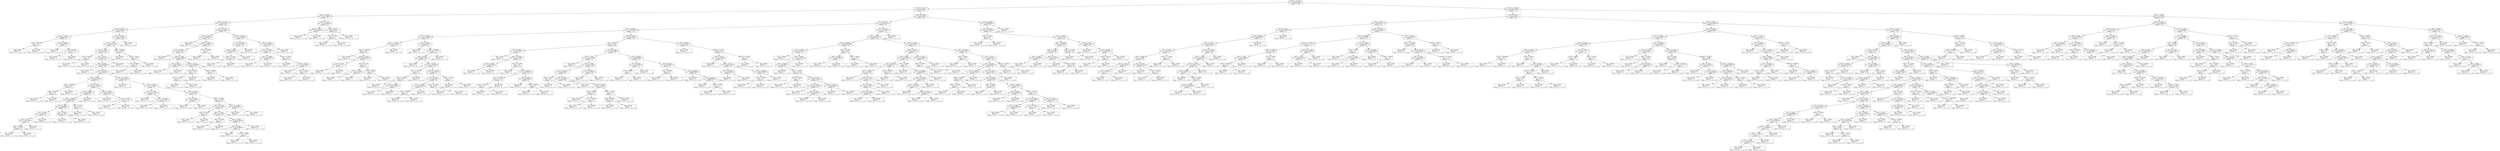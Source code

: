 digraph Tree {
0 [label="X[10] <= 10.2500\ngini = 0.642663234252\nsamples = 1599", shape="box"] ;
1 [label="X[9] <= 0.5750\ngini = 0.522570962701\nsamples = 842", shape="box"] ;
0 -> 1 ;
2 [label="X[6] <= 98.5000\ngini = 0.41110995193\nsamples = 353", shape="box"] ;
1 -> 2 ;
3 [label="X[10] <= 9.7500\ngini = 0.454416467727\nsamples = 298", shape="box"] ;
2 -> 3 ;
4 [label="X[10] <= 9.0750\ngini = 0.390281836177\nsamples = 206", shape="box"] ;
3 -> 4 ;
5 [label="X[3] <= 2.0500\ngini = 0.694444444444\nsamples = 12", shape="box"] ;
4 -> 5 ;
6 [label="X[9] <= 0.4850\ngini = 0.48\nsamples = 5", shape="box"] ;
5 -> 6 ;
7 [label="gini = 0.0000\nsamples = 2\nvalue = [ 0.  2.  0.  0.  0.  0.]", shape="box"] ;
6 -> 7 ;
8 [label="gini = 0.0000\nsamples = 3\nvalue = [ 0.  0.  3.  0.  0.  0.]", shape="box"] ;
6 -> 8 ;
9 [label="X[2] <= 0.0850\ngini = 0.448979591837\nsamples = 7", shape="box"] ;
5 -> 9 ;
10 [label="gini = 0.0000\nsamples = 1\nvalue = [ 0.  1.  0.  0.  0.  0.]", shape="box"] ;
9 -> 10 ;
11 [label="X[2] <= 0.5900\ngini = 0.277777777778\nsamples = 6", shape="box"] ;
9 -> 11 ;
12 [label="gini = 0.0000\nsamples = 5\nvalue = [ 0.  0.  0.  5.  0.  0.]", shape="box"] ;
11 -> 12 ;
13 [label="gini = 0.0000\nsamples = 1\nvalue = [ 1.  0.  0.  0.  0.  0.]", shape="box"] ;
11 -> 13 ;
14 [label="X[8] <= 3.5400\ngini = 0.347220746094\nsamples = 194", shape="box"] ;
4 -> 14 ;
15 [label="X[3] <= 4.4000\ngini = 0.330747512404\nsamples = 191", shape="box"] ;
14 -> 15 ;
16 [label="X[1] <= 0.2350\ngini = 0.304159574786\nsamples = 183", shape="box"] ;
15 -> 16 ;
17 [label="X[3] <= 2.0000\ngini = 0.5\nsamples = 2", shape="box"] ;
16 -> 17 ;
18 [label="gini = 0.0000\nsamples = 1\nvalue = [ 0.  0.  0.  1.  0.  0.]", shape="box"] ;
17 -> 18 ;
19 [label="gini = 0.0000\nsamples = 1\nvalue = [ 0.  1.  0.  0.  0.  0.]", shape="box"] ;
17 -> 19 ;
20 [label="X[1] <= 0.9725\ngini = 0.290467323952\nsamples = 181", shape="box"] ;
16 -> 20 ;
21 [label="X[6] <= 8.5000\ngini = 0.282592592593\nsamples = 180", shape="box"] ;
20 -> 21 ;
22 [label="gini = 0.0000\nsamples = 1\nvalue = [ 0.  1.  0.  0.  0.  0.]", shape="box"] ;
21 -> 22 ;
23 [label="X[4] <= 0.0795\ngini = 0.275085047283\nsamples = 179", shape="box"] ;
21 -> 23 ;
24 [label="X[1] <= 0.4200\ngini = 0.363664075598\nsamples = 81", shape="box"] ;
23 -> 24 ;
25 [label="X[4] <= 0.0730\ngini = 0.46875\nsamples = 8", shape="box"] ;
24 -> 25 ;
26 [label="X[9] <= 0.5350\ngini = 0.375\nsamples = 4", shape="box"] ;
25 -> 26 ;
27 [label="gini = 0.0000\nsamples = 1\nvalue = [ 0.  0.  0.  1.  0.  0.]", shape="box"] ;
26 -> 27 ;
28 [label="gini = 0.0000\nsamples = 3\nvalue = [ 0.  0.  3.  0.  0.  0.]", shape="box"] ;
26 -> 28 ;
29 [label="gini = 0.0000\nsamples = 4\nvalue = [ 0.  0.  0.  4.  0.  0.]", shape="box"] ;
25 -> 29 ;
30 [label="X[8] <= 3.3350\ngini = 0.307374741978\nsamples = 73", shape="box"] ;
24 -> 30 ;
31 [label="X[7] <= 0.9980\ngini = 0.494693877551\nsamples = 35", shape="box"] ;
30 -> 31 ;
32 [label="X[6] <= 77.0000\ngini = 0.438934802571\nsamples = 33", shape="box"] ;
31 -> 32 ;
33 [label="X[2] <= 0.1900\ngini = 0.38049940547\nsamples = 29", shape="box"] ;
32 -> 33 ;
34 [label="X[7] <= 0.9967\ngini = 0.556213017751\nsamples = 13", shape="box"] ;
33 -> 34 ;
35 [label="X[8] <= 3.3250\ngini = 0.37037037037\nsamples = 9", shape="box"] ;
34 -> 35 ;
36 [label="X[0] <= 8.7500\ngini = 0.21875\nsamples = 8", shape="box"] ;
35 -> 36 ;
37 [label="gini = 0.0000\nsamples = 7\nvalue = [ 0.  0.  7.  0.  0.  0.]", shape="box"] ;
36 -> 37 ;
38 [label="gini = 0.0000\nsamples = 1\nvalue = [ 0.  1.  0.  0.  0.  0.]", shape="box"] ;
36 -> 38 ;
39 [label="gini = 0.0000\nsamples = 1\nvalue = [ 0.  0.  0.  1.  0.  0.]", shape="box"] ;
35 -> 39 ;
40 [label="gini = 0.0000\nsamples = 4\nvalue = [ 0.  0.  0.  4.  0.  0.]", shape="box"] ;
34 -> 40 ;
41 [label="X[1] <= 0.8075\ngini = 0.1171875\nsamples = 16", shape="box"] ;
33 -> 41 ;
42 [label="gini = 0.0000\nsamples = 15\nvalue = [  0.   0.  15.   0.   0.   0.]", shape="box"] ;
41 -> 42 ;
43 [label="gini = 0.0000\nsamples = 1\nvalue = [ 0.  0.  0.  1.  0.  0.]", shape="box"] ;
41 -> 43 ;
44 [label="X[8] <= 3.2150\ngini = 0.375\nsamples = 4", shape="box"] ;
32 -> 44 ;
45 [label="gini = 0.0000\nsamples = 1\nvalue = [ 0.  0.  1.  0.  0.  0.]", shape="box"] ;
44 -> 45 ;
46 [label="gini = 0.0000\nsamples = 3\nvalue = [ 0.  0.  0.  3.  0.  0.]", shape="box"] ;
44 -> 46 ;
47 [label="gini = 0.0000\nsamples = 2\nvalue = [ 0.  2.  0.  0.  0.  0.]", shape="box"] ;
31 -> 47 ;
48 [label="X[9] <= 0.5650\ngini = 0.0512465373961\nsamples = 38", shape="box"] ;
30 -> 48 ;
49 [label="gini = 0.0000\nsamples = 32\nvalue = [  0.   0.  32.   0.   0.   0.]", shape="box"] ;
48 -> 49 ;
50 [label="X[2] <= 0.0250\ngini = 0.277777777778\nsamples = 6", shape="box"] ;
48 -> 50 ;
51 [label="gini = 0.0000\nsamples = 1\nvalue = [ 0.  0.  0.  0.  1.  0.]", shape="box"] ;
50 -> 51 ;
52 [label="gini = 0.0000\nsamples = 5\nvalue = [ 0.  0.  5.  0.  0.  0.]", shape="box"] ;
50 -> 52 ;
53 [label="X[6] <= 12.5000\ngini = 0.188463140358\nsamples = 98", shape="box"] ;
23 -> 53 ;
54 [label="gini = 0.0000\nsamples = 1\nvalue = [ 0.  1.  0.  0.  0.  0.]", shape="box"] ;
53 -> 54 ;
55 [label="X[8] <= 3.3050\ngini = 0.172600701456\nsamples = 97", shape="box"] ;
53 -> 55 ;
56 [label="X[3] <= 2.7500\ngini = 0.0363511659808\nsamples = 54", shape="box"] ;
55 -> 56 ;
57 [label="gini = 0.0000\nsamples = 41\nvalue = [  0.   0.  41.   0.   0.   0.]", shape="box"] ;
56 -> 57 ;
58 [label="X[3] <= 2.8500\ngini = 0.14201183432\nsamples = 13", shape="box"] ;
56 -> 58 ;
59 [label="gini = 0.0000\nsamples = 1\nvalue = [ 0.  1.  0.  0.  0.  0.]", shape="box"] ;
58 -> 59 ;
60 [label="gini = 0.0000\nsamples = 12\nvalue = [  0.   0.  12.   0.   0.   0.]", shape="box"] ;
58 -> 60 ;
61 [label="X[9] <= 0.4650\ngini = 0.319091400757\nsamples = 43", shape="box"] ;
55 -> 61 ;
62 [label="X[3] <= 2.8500\ngini = 0.444444444444\nsamples = 3", shape="box"] ;
61 -> 62 ;
63 [label="gini = 0.0000\nsamples = 2\nvalue = [ 0.  2.  0.  0.  0.  0.]", shape="box"] ;
62 -> 63 ;
64 [label="gini = 0.0000\nsamples = 1\nvalue = [ 0.  0.  1.  0.  0.  0.]", shape="box"] ;
62 -> 64 ;
65 [label="X[7] <= 0.9988\ngini = 0.26125\nsamples = 40", shape="box"] ;
61 -> 65 ;
66 [label="X[0] <= 7.0500\ngini = 0.197224251278\nsamples = 37", shape="box"] ;
65 -> 66 ;
67 [label="X[1] <= 0.4250\ngini = 0.48\nsamples = 5", shape="box"] ;
66 -> 67 ;
68 [label="gini = 0.0000\nsamples = 3\nvalue = [ 0.  0.  3.  0.  0.  0.]", shape="box"] ;
67 -> 68 ;
69 [label="gini = 0.0000\nsamples = 2\nvalue = [ 0.  0.  0.  2.  0.  0.]", shape="box"] ;
67 -> 69 ;
70 [label="X[8] <= 3.3150\ngini = 0.119140625\nsamples = 32", shape="box"] ;
66 -> 70 ;
71 [label="X[0] <= 8.0000\ngini = 0.5\nsamples = 2", shape="box"] ;
70 -> 71 ;
72 [label="gini = 0.0000\nsamples = 1\nvalue = [ 0.  0.  1.  0.  0.  0.]", shape="box"] ;
71 -> 72 ;
73 [label="gini = 0.0000\nsamples = 1\nvalue = [ 0.  1.  0.  0.  0.  0.]", shape="box"] ;
71 -> 73 ;
74 [label="X[5] <= 8.0000\ngini = 0.0644444444444\nsamples = 30", shape="box"] ;
70 -> 74 ;
75 [label="X[8] <= 3.3650\ngini = 0.197530864198\nsamples = 9", shape="box"] ;
74 -> 75 ;
76 [label="gini = 0.0000\nsamples = 7\nvalue = [ 0.  0.  7.  0.  0.  0.]", shape="box"] ;
75 -> 76 ;
77 [label="X[7] <= 0.9965\ngini = 0.5\nsamples = 2", shape="box"] ;
75 -> 77 ;
78 [label="gini = 0.0000\nsamples = 1\nvalue = [ 0.  0.  1.  0.  0.  0.]", shape="box"] ;
77 -> 78 ;
79 [label="gini = 0.0000\nsamples = 1\nvalue = [ 0.  0.  0.  1.  0.  0.]", shape="box"] ;
77 -> 79 ;
80 [label="gini = 0.0000\nsamples = 21\nvalue = [  0.   0.  21.   0.   0.   0.]", shape="box"] ;
74 -> 80 ;
81 [label="X[5] <= 15.0000\ngini = 0.444444444444\nsamples = 3", shape="box"] ;
65 -> 81 ;
82 [label="gini = 0.0000\nsamples = 2\nvalue = [ 0.  0.  0.  2.  0.  0.]", shape="box"] ;
81 -> 82 ;
83 [label="gini = 0.0000\nsamples = 1\nvalue = [ 0.  0.  1.  0.  0.  0.]", shape="box"] ;
81 -> 83 ;
84 [label="gini = 0.0000\nsamples = 1\nvalue = [ 1.  0.  0.  0.  0.  0.]", shape="box"] ;
20 -> 84 ;
85 [label="X[5] <= 22.5000\ngini = 0.59375\nsamples = 8", shape="box"] ;
15 -> 85 ;
86 [label="gini = 0.0000\nsamples = 3\nvalue = [ 0.  0.  0.  3.  0.  0.]", shape="box"] ;
85 -> 86 ;
87 [label="X[1] <= 0.6225\ngini = 0.56\nsamples = 5", shape="box"] ;
85 -> 87 ;
88 [label="X[7] <= 0.9987\ngini = 0.5\nsamples = 2", shape="box"] ;
87 -> 88 ;
89 [label="gini = 0.0000\nsamples = 1\nvalue = [ 0.  1.  0.  0.  0.  0.]", shape="box"] ;
88 -> 89 ;
90 [label="gini = 0.0000\nsamples = 1\nvalue = [ 0.  0.  0.  1.  0.  0.]", shape="box"] ;
88 -> 90 ;
91 [label="gini = 0.0000\nsamples = 3\nvalue = [ 0.  0.  3.  0.  0.  0.]", shape="box"] ;
87 -> 91 ;
92 [label="gini = 0.0000\nsamples = 3\nvalue = [ 0.  0.  0.  3.  0.  0.]", shape="box"] ;
14 -> 92 ;
93 [label="X[2] <= 0.1850\ngini = 0.551039697543\nsamples = 92", shape="box"] ;
3 -> 93 ;
94 [label="X[1] <= 0.4550\ngini = 0.420604914934\nsamples = 46", shape="box"] ;
93 -> 94 ;
95 [label="gini = 0.0000\nsamples = 2\nvalue = [ 0.  0.  0.  2.  0.  0.]", shape="box"] ;
94 -> 95 ;
96 [label="X[4] <= 0.1690\ngini = 0.381198347107\nsamples = 44", shape="box"] ;
94 -> 96 ;
97 [label="X[4] <= 0.0655\ngini = 0.323129251701\nsamples = 42", shape="box"] ;
96 -> 97 ;
98 [label="gini = 0.0000\nsamples = 1\nvalue = [ 0.  0.  0.  0.  1.  0.]", shape="box"] ;
97 -> 98 ;
99 [label="X[0] <= 7.6500\ngini = 0.290303390839\nsamples = 41", shape="box"] ;
97 -> 99 ;
100 [label="X[7] <= 0.9974\ngini = 0.0867768595041\nsamples = 22", shape="box"] ;
99 -> 100 ;
101 [label="gini = 0.0000\nsamples = 21\nvalue = [  0.   0.  21.   0.   0.   0.]", shape="box"] ;
100 -> 101 ;
102 [label="gini = 0.0000\nsamples = 1\nvalue = [ 1.  0.  0.  0.  0.  0.]", shape="box"] ;
100 -> 102 ;
103 [label="X[9] <= 0.5450\ngini = 0.432132963989\nsamples = 19", shape="box"] ;
99 -> 103 ;
104 [label="X[5] <= 9.5000\ngini = 0.32\nsamples = 15", shape="box"] ;
103 -> 104 ;
105 [label="X[9] <= 0.4700\ngini = 0.5\nsamples = 6", shape="box"] ;
104 -> 105 ;
106 [label="gini = 0.0000\nsamples = 3\nvalue = [ 0.  0.  3.  0.  0.  0.]", shape="box"] ;
105 -> 106 ;
107 [label="gini = 0.0000\nsamples = 3\nvalue = [ 0.  0.  0.  3.  0.  0.]", shape="box"] ;
105 -> 107 ;
108 [label="gini = 0.0000\nsamples = 9\nvalue = [ 0.  0.  9.  0.  0.  0.]", shape="box"] ;
104 -> 108 ;
109 [label="X[9] <= 0.5650\ngini = 0.375\nsamples = 4", shape="box"] ;
103 -> 109 ;
110 [label="gini = 0.0000\nsamples = 3\nvalue = [ 0.  0.  0.  3.  0.  0.]", shape="box"] ;
109 -> 110 ;
111 [label="gini = 0.0000\nsamples = 1\nvalue = [ 0.  0.  1.  0.  0.  0.]", shape="box"] ;
109 -> 111 ;
112 [label="X[6] <= 24.0000\ngini = 0.5\nsamples = 2", shape="box"] ;
96 -> 112 ;
113 [label="gini = 0.0000\nsamples = 1\nvalue = [ 0.  1.  0.  0.  0.  0.]", shape="box"] ;
112 -> 113 ;
114 [label="gini = 0.0000\nsamples = 1\nvalue = [ 1.  0.  0.  0.  0.  0.]", shape="box"] ;
112 -> 114 ;
115 [label="X[2] <= 0.2450\ngini = 0.571833648393\nsamples = 46", shape="box"] ;
93 -> 115 ;
116 [label="X[1] <= 0.8050\ngini = 0.354570637119\nsamples = 19", shape="box"] ;
115 -> 116 ;
117 [label="X[8] <= 3.4150\ngini = 0.207612456747\nsamples = 17", shape="box"] ;
116 -> 117 ;
118 [label="X[4] <= 0.1025\ngini = 0.1171875\nsamples = 16", shape="box"] ;
117 -> 118 ;
119 [label="gini = 0.0000\nsamples = 15\nvalue = [  0.   0.   0.  15.   0.   0.]", shape="box"] ;
118 -> 119 ;
120 [label="gini = 0.0000\nsamples = 1\nvalue = [ 0.  1.  0.  0.  0.  0.]", shape="box"] ;
118 -> 120 ;
121 [label="gini = 0.0000\nsamples = 1\nvalue = [ 0.  1.  0.  0.  0.  0.]", shape="box"] ;
117 -> 121 ;
122 [label="gini = 0.0000\nsamples = 2\nvalue = [ 0.  0.  2.  0.  0.  0.]", shape="box"] ;
116 -> 122 ;
123 [label="X[8] <= 3.2950\ngini = 0.510288065844\nsamples = 27", shape="box"] ;
115 -> 123 ;
124 [label="X[0] <= 8.2500\ngini = 0.587257617729\nsamples = 19", shape="box"] ;
123 -> 124 ;
125 [label="X[5] <= 12.0000\ngini = 0.408163265306\nsamples = 7", shape="box"] ;
124 -> 125 ;
126 [label="gini = 0.0000\nsamples = 2\nvalue = [ 0.  2.  0.  0.  0.  0.]", shape="box"] ;
125 -> 126 ;
127 [label="gini = 0.0000\nsamples = 5\nvalue = [ 0.  0.  0.  5.  0.  0.]", shape="box"] ;
125 -> 127 ;
128 [label="X[1] <= 0.4450\ngini = 0.375\nsamples = 12", shape="box"] ;
124 -> 128 ;
129 [label="gini = 0.0000\nsamples = 1\nvalue = [ 0.  0.  0.  1.  0.  0.]", shape="box"] ;
128 -> 129 ;
130 [label="X[3] <= 1.8500\ngini = 0.297520661157\nsamples = 11", shape="box"] ;
128 -> 130 ;
131 [label="gini = 0.0000\nsamples = 1\nvalue = [ 0.  0.  0.  1.  0.  0.]", shape="box"] ;
130 -> 131 ;
132 [label="X[3] <= 2.8500\ngini = 0.18\nsamples = 10", shape="box"] ;
130 -> 132 ;
133 [label="gini = 0.0000\nsamples = 9\nvalue = [ 0.  0.  9.  0.  0.  0.]", shape="box"] ;
132 -> 133 ;
134 [label="gini = 0.0000\nsamples = 1\nvalue = [ 0.  0.  0.  1.  0.  0.]", shape="box"] ;
132 -> 134 ;
135 [label="gini = 0.0000\nsamples = 8\nvalue = [ 0.  0.  8.  0.  0.  0.]", shape="box"] ;
123 -> 135 ;
136 [label="X[4] <= 0.0725\ngini = 0.103140495868\nsamples = 55", shape="box"] ;
2 -> 136 ;
137 [label="X[8] <= 3.2800\ngini = 0.408163265306\nsamples = 7", shape="box"] ;
136 -> 137 ;
138 [label="gini = 0.0000\nsamples = 2\nvalue = [ 0.  0.  0.  2.  0.  0.]", shape="box"] ;
137 -> 138 ;
139 [label="gini = 0.0000\nsamples = 5\nvalue = [ 0.  0.  5.  0.  0.  0.]", shape="box"] ;
137 -> 139 ;
140 [label="X[8] <= 3.0850\ngini = 0.0407986111111\nsamples = 48", shape="box"] ;
136 -> 140 ;
141 [label="X[9] <= 0.5100\ngini = 0.5\nsamples = 2", shape="box"] ;
140 -> 141 ;
142 [label="gini = 0.0000\nsamples = 1\nvalue = [ 0.  0.  0.  1.  0.  0.]", shape="box"] ;
141 -> 142 ;
143 [label="gini = 0.0000\nsamples = 1\nvalue = [ 0.  0.  1.  0.  0.  0.]", shape="box"] ;
141 -> 143 ;
144 [label="gini = 0.0000\nsamples = 46\nvalue = [  0.   0.  46.   0.   0.   0.]", shape="box"] ;
140 -> 144 ;
145 [label="X[6] <= 81.5000\ngini = 0.563706240773\nsamples = 489", shape="box"] ;
1 -> 145 ;
146 [label="X[1] <= 0.5475\ngini = 0.582695150658\nsamples = 397", shape="box"] ;
145 -> 146 ;
147 [label="X[6] <= 28.5000\ngini = 0.573859739369\nsamples = 216", shape="box"] ;
146 -> 147 ;
148 [label="X[5] <= 5.5000\ngini = 0.47701446281\nsamples = 88", shape="box"] ;
147 -> 148 ;
149 [label="X[0] <= 11.4500\ngini = 0.57100591716\nsamples = 26", shape="box"] ;
148 -> 149 ;
150 [label="X[3] <= 1.6500\ngini = 0.545\nsamples = 20", shape="box"] ;
149 -> 150 ;
151 [label="gini = 0.0000\nsamples = 3\nvalue = [ 0.  0.  0.  3.  0.  0.]", shape="box"] ;
150 -> 151 ;
152 [label="X[10] <= 9.7500\ngini = 0.463667820069\nsamples = 17", shape="box"] ;
150 -> 152 ;
153 [label="X[4] <= 0.1895\ngini = 0.152777777778\nsamples = 12", shape="box"] ;
152 -> 153 ;
154 [label="gini = 0.0000\nsamples = 11\nvalue = [  0.   0.  11.   0.   0.   0.]", shape="box"] ;
153 -> 154 ;
155 [label="gini = 0.0000\nsamples = 1\nvalue = [ 0.  0.  0.  1.  0.  0.]", shape="box"] ;
153 -> 155 ;
156 [label="X[4] <= 0.1100\ngini = 0.72\nsamples = 5", shape="box"] ;
152 -> 156 ;
157 [label="X[3] <= 1.7500\ngini = 0.444444444444\nsamples = 3", shape="box"] ;
156 -> 157 ;
158 [label="gini = 0.0000\nsamples = 1\nvalue = [ 0.  0.  0.  0.  0.  1.]", shape="box"] ;
157 -> 158 ;
159 [label="gini = 0.0000\nsamples = 2\nvalue = [ 0.  0.  0.  2.  0.  0.]", shape="box"] ;
157 -> 159 ;
160 [label="X[7] <= 0.9989\ngini = 0.5\nsamples = 2", shape="box"] ;
156 -> 160 ;
161 [label="gini = 0.0000\nsamples = 1\nvalue = [ 0.  0.  0.  0.  1.  0.]", shape="box"] ;
160 -> 161 ;
162 [label="gini = 0.0000\nsamples = 1\nvalue = [ 0.  0.  1.  0.  0.  0.]", shape="box"] ;
160 -> 162 ;
163 [label="gini = 0.0000\nsamples = 6\nvalue = [ 0.  0.  0.  6.  0.  0.]", shape="box"] ;
149 -> 163 ;
164 [label="X[0] <= 6.5000\ngini = 0.374609781478\nsamples = 62", shape="box"] ;
148 -> 164 ;
165 [label="gini = 0.0000\nsamples = 2\nvalue = [ 0.  0.  0.  0.  2.  0.]", shape="box"] ;
164 -> 165 ;
166 [label="X[0] <= 14.6500\ngini = 0.337777777778\nsamples = 60", shape="box"] ;
164 -> 166 ;
167 [label="X[0] <= 9.1500\ngini = 0.294887039239\nsamples = 58", shape="box"] ;
166 -> 167 ;
168 [label="gini = 0.0000\nsamples = 25\nvalue = [  0.   0.   0.  25.   0.   0.]", shape="box"] ;
167 -> 168 ;
169 [label="X[0] <= 10.7500\ngini = 0.451790633609\nsamples = 33", shape="box"] ;
167 -> 169 ;
170 [label="X[0] <= 10.5500\ngini = 0.5\nsamples = 12", shape="box"] ;
169 -> 170 ;
171 [label="X[8] <= 3.2500\ngini = 0.375\nsamples = 8", shape="box"] ;
170 -> 171 ;
172 [label="gini = 0.0000\nsamples = 5\nvalue = [ 0.  0.  0.  5.  0.  0.]", shape="box"] ;
171 -> 172 ;
173 [label="X[10] <= 9.9500\ngini = 0.444444444444\nsamples = 3", shape="box"] ;
171 -> 173 ;
174 [label="gini = 0.0000\nsamples = 2\nvalue = [ 0.  0.  2.  0.  0.  0.]", shape="box"] ;
173 -> 174 ;
175 [label="gini = 0.0000\nsamples = 1\nvalue = [ 0.  0.  0.  1.  0.  0.]", shape="box"] ;
173 -> 175 ;
176 [label="gini = 0.0000\nsamples = 4\nvalue = [ 0.  0.  4.  0.  0.  0.]", shape="box"] ;
170 -> 176 ;
177 [label="X[10] <= 10.1500\ngini = 0.326530612245\nsamples = 21", shape="box"] ;
169 -> 177 ;
178 [label="X[3] <= 2.2500\ngini = 0.193905817175\nsamples = 19", shape="box"] ;
177 -> 178 ;
179 [label="X[1] <= 0.2900\ngini = 0.124444444444\nsamples = 15", shape="box"] ;
178 -> 179 ;
180 [label="X[9] <= 0.6500\ngini = 0.5\nsamples = 2", shape="box"] ;
179 -> 180 ;
181 [label="gini = 0.0000\nsamples = 1\nvalue = [ 0.  0.  0.  1.  0.  0.]", shape="box"] ;
180 -> 181 ;
182 [label="gini = 0.0000\nsamples = 1\nvalue = [ 0.  0.  0.  0.  1.  0.]", shape="box"] ;
180 -> 182 ;
183 [label="gini = 0.0000\nsamples = 13\nvalue = [  0.   0.   0.  13.   0.   0.]", shape="box"] ;
179 -> 183 ;
184 [label="X[0] <= 11.3500\ngini = 0.375\nsamples = 4", shape="box"] ;
178 -> 184 ;
185 [label="gini = 0.0000\nsamples = 1\nvalue = [ 0.  0.  1.  0.  0.  0.]", shape="box"] ;
184 -> 185 ;
186 [label="gini = 0.0000\nsamples = 3\nvalue = [ 0.  0.  0.  3.  0.  0.]", shape="box"] ;
184 -> 186 ;
187 [label="X[2] <= 0.5750\ngini = 0.5\nsamples = 2", shape="box"] ;
177 -> 187 ;
188 [label="gini = 0.0000\nsamples = 1\nvalue = [ 0.  0.  0.  0.  1.  0.]", shape="box"] ;
187 -> 188 ;
189 [label="gini = 0.0000\nsamples = 1\nvalue = [ 0.  0.  1.  0.  0.  0.]", shape="box"] ;
187 -> 189 ;
190 [label="gini = 0.0000\nsamples = 2\nvalue = [ 0.  0.  0.  0.  2.  0.]", shape="box"] ;
166 -> 190 ;
191 [label="X[3] <= 2.5500\ngini = 0.602294921875\nsamples = 128", shape="box"] ;
147 -> 191 ;
192 [label="X[1] <= 0.3850\ngini = 0.6052\nsamples = 100", shape="box"] ;
191 -> 192 ;
193 [label="X[7] <= 0.9963\ngini = 0.576131687243\nsamples = 27", shape="box"] ;
192 -> 193 ;
194 [label="gini = 0.0000\nsamples = 4\nvalue = [ 0.  0.  4.  0.  0.  0.]", shape="box"] ;
193 -> 194 ;
195 [label="X[6] <= 31.5000\ngini = 0.476370510397\nsamples = 23", shape="box"] ;
193 -> 195 ;
196 [label="X[5] <= 9.0000\ngini = 0.444444444444\nsamples = 3", shape="box"] ;
195 -> 196 ;
197 [label="gini = 0.0000\nsamples = 1\nvalue = [ 0.  0.  0.  0.  0.  1.]", shape="box"] ;
196 -> 197 ;
198 [label="gini = 0.0000\nsamples = 2\nvalue = [ 0.  0.  0.  0.  2.  0.]", shape="box"] ;
196 -> 198 ;
199 [label="X[5] <= 12.5000\ngini = 0.34\nsamples = 20", shape="box"] ;
195 -> 199 ;
200 [label="gini = 0.0000\nsamples = 1\nvalue = [ 0.  0.  1.  0.  0.  0.]", shape="box"] ;
199 -> 200 ;
201 [label="X[3] <= 2.4000\ngini = 0.277008310249\nsamples = 19", shape="box"] ;
199 -> 201 ;
202 [label="X[1] <= 0.2650\ngini = 0.1171875\nsamples = 16", shape="box"] ;
201 -> 202 ;
203 [label="X[1] <= 0.2450\ngini = 0.5\nsamples = 2", shape="box"] ;
202 -> 203 ;
204 [label="gini = 0.0000\nsamples = 1\nvalue = [ 0.  0.  0.  1.  0.  0.]", shape="box"] ;
203 -> 204 ;
205 [label="gini = 0.0000\nsamples = 1\nvalue = [ 0.  0.  0.  0.  1.  0.]", shape="box"] ;
203 -> 205 ;
206 [label="gini = 0.0000\nsamples = 14\nvalue = [  0.   0.   0.  14.   0.   0.]", shape="box"] ;
202 -> 206 ;
207 [label="X[4] <= 0.0850\ngini = 0.666666666667\nsamples = 3", shape="box"] ;
201 -> 207 ;
208 [label="gini = 0.0000\nsamples = 1\nvalue = [ 0.  0.  1.  0.  0.  0.]", shape="box"] ;
207 -> 208 ;
209 [label="X[0] <= 8.8000\ngini = 0.5\nsamples = 2", shape="box"] ;
207 -> 209 ;
210 [label="gini = 0.0000\nsamples = 1\nvalue = [ 0.  0.  0.  1.  0.  0.]", shape="box"] ;
209 -> 210 ;
211 [label="gini = 0.0000\nsamples = 1\nvalue = [ 0.  0.  0.  0.  1.  0.]", shape="box"] ;
209 -> 211 ;
212 [label="X[2] <= 0.3050\ngini = 0.555075999249\nsamples = 73", shape="box"] ;
192 -> 212 ;
213 [label="X[3] <= 1.6500\ngini = 0.522675736961\nsamples = 42", shape="box"] ;
212 -> 213 ;
214 [label="gini = 0.0000\nsamples = 6\nvalue = [ 0.  0.  6.  0.  0.  0.]", shape="box"] ;
213 -> 214 ;
215 [label="X[0] <= 7.7500\ngini = 0.516975308642\nsamples = 36", shape="box"] ;
213 -> 215 ;
216 [label="X[1] <= 0.4250\ngini = 0.525519848771\nsamples = 23", shape="box"] ;
215 -> 216 ;
217 [label="X[8] <= 3.3250\ngini = 0.32\nsamples = 5", shape="box"] ;
216 -> 217 ;
218 [label="gini = 0.0000\nsamples = 1\nvalue = [ 0.  0.  1.  0.  0.  0.]", shape="box"] ;
217 -> 218 ;
219 [label="gini = 0.0000\nsamples = 4\nvalue = [ 0.  0.  0.  4.  0.  0.]", shape="box"] ;
217 -> 219 ;
220 [label="X[9] <= 0.6050\ngini = 0.475308641975\nsamples = 18", shape="box"] ;
216 -> 220 ;
221 [label="gini = 0.0000\nsamples = 2\nvalue = [ 0.  0.  0.  2.  0.  0.]", shape="box"] ;
220 -> 221 ;
222 [label="X[9] <= 0.6450\ngini = 0.3984375\nsamples = 16", shape="box"] ;
220 -> 222 ;
223 [label="X[4] <= 0.0805\ngini = 0.18\nsamples = 10", shape="box"] ;
222 -> 223 ;
224 [label="gini = 0.0000\nsamples = 8\nvalue = [ 0.  0.  8.  0.  0.  0.]", shape="box"] ;
223 -> 224 ;
225 [label="X[5] <= 18.0000\ngini = 0.5\nsamples = 2", shape="box"] ;
223 -> 225 ;
226 [label="gini = 0.0000\nsamples = 1\nvalue = [ 0.  0.  0.  0.  1.  0.]", shape="box"] ;
225 -> 226 ;
227 [label="gini = 0.0000\nsamples = 1\nvalue = [ 0.  0.  1.  0.  0.  0.]", shape="box"] ;
225 -> 227 ;
228 [label="X[8] <= 3.5900\ngini = 0.5\nsamples = 6", shape="box"] ;
222 -> 228 ;
229 [label="X[6] <= 46.0000\ngini = 0.375\nsamples = 4", shape="box"] ;
228 -> 229 ;
230 [label="gini = 0.0000\nsamples = 3\nvalue = [ 0.  0.  0.  3.  0.  0.]", shape="box"] ;
229 -> 230 ;
231 [label="gini = 0.0000\nsamples = 1\nvalue = [ 0.  0.  1.  0.  0.  0.]", shape="box"] ;
229 -> 231 ;
232 [label="gini = 0.0000\nsamples = 2\nvalue = [ 0.  0.  2.  0.  0.  0.]", shape="box"] ;
228 -> 232 ;
233 [label="X[7] <= 0.9972\ngini = 0.260355029586\nsamples = 13", shape="box"] ;
215 -> 233 ;
234 [label="gini = 0.0000\nsamples = 2\nvalue = [ 0.  0.  2.  0.  0.  0.]", shape="box"] ;
233 -> 234 ;
235 [label="gini = 0.0000\nsamples = 11\nvalue = [  0.   0.   0.  11.   0.   0.]", shape="box"] ;
233 -> 235 ;
236 [label="X[10] <= 9.6500\ngini = 0.464099895942\nsamples = 31", shape="box"] ;
212 -> 236 ;
237 [label="X[7] <= 0.9967\ngini = 0.110726643599\nsamples = 17", shape="box"] ;
236 -> 237 ;
238 [label="X[7] <= 0.9964\ngini = 0.5\nsamples = 2", shape="box"] ;
237 -> 238 ;
239 [label="gini = 0.0000\nsamples = 1\nvalue = [ 0.  0.  1.  0.  0.  0.]", shape="box"] ;
238 -> 239 ;
240 [label="gini = 0.0000\nsamples = 1\nvalue = [ 0.  0.  0.  1.  0.  0.]", shape="box"] ;
238 -> 240 ;
241 [label="gini = 0.0000\nsamples = 15\nvalue = [  0.   0.  15.   0.   0.   0.]", shape="box"] ;
237 -> 241 ;
242 [label="X[4] <= 0.0930\ngini = 0.673469387755\nsamples = 14", shape="box"] ;
236 -> 242 ;
243 [label="X[1] <= 0.4650\ngini = 0.375\nsamples = 8", shape="box"] ;
242 -> 243 ;
244 [label="gini = 0.0000\nsamples = 6\nvalue = [ 0.  0.  6.  0.  0.  0.]", shape="box"] ;
243 -> 244 ;
245 [label="gini = 0.0000\nsamples = 2\nvalue = [ 0.  0.  0.  0.  2.  0.]", shape="box"] ;
243 -> 245 ;
246 [label="X[9] <= 0.7850\ngini = 0.666666666667\nsamples = 6", shape="box"] ;
242 -> 246 ;
247 [label="gini = 0.0000\nsamples = 3\nvalue = [ 0.  0.  0.  0.  3.  0.]", shape="box"] ;
246 -> 247 ;
248 [label="X[1] <= 0.4200\ngini = 0.666666666667\nsamples = 3", shape="box"] ;
246 -> 248 ;
249 [label="gini = 0.0000\nsamples = 1\nvalue = [ 0.  0.  0.  1.  0.  0.]", shape="box"] ;
248 -> 249 ;
250 [label="X[4] <= 0.1460\ngini = 0.5\nsamples = 2", shape="box"] ;
248 -> 250 ;
251 [label="gini = 0.0000\nsamples = 1\nvalue = [ 1.  0.  0.  0.  0.  0.]", shape="box"] ;
250 -> 251 ;
252 [label="gini = 0.0000\nsamples = 1\nvalue = [ 0.  1.  0.  0.  0.  0.]", shape="box"] ;
250 -> 252 ;
253 [label="X[9] <= 0.6050\ngini = 0.441326530612\nsamples = 28", shape="box"] ;
191 -> 253 ;
254 [label="gini = 0.0000\nsamples = 3\nvalue = [ 0.  0.  3.  0.  0.  0.]", shape="box"] ;
253 -> 254 ;
255 [label="X[4] <= 0.1345\ngini = 0.3424\nsamples = 25", shape="box"] ;
253 -> 255 ;
256 [label="X[8] <= 3.0350\ngini = 0.234404536862\nsamples = 23", shape="box"] ;
255 -> 256 ;
257 [label="gini = 0.0000\nsamples = 1\nvalue = [ 0.  0.  1.  0.  0.  0.]", shape="box"] ;
256 -> 257 ;
258 [label="X[4] <= 0.0735\ngini = 0.169421487603\nsamples = 22", shape="box"] ;
256 -> 258 ;
259 [label="X[0] <= 10.4500\ngini = 0.444444444444\nsamples = 3", shape="box"] ;
258 -> 259 ;
260 [label="gini = 0.0000\nsamples = 2\nvalue = [ 0.  0.  0.  2.  0.  0.]", shape="box"] ;
259 -> 260 ;
261 [label="gini = 0.0000\nsamples = 1\nvalue = [ 0.  0.  1.  0.  0.  0.]", shape="box"] ;
259 -> 261 ;
262 [label="X[5] <= 13.5000\ngini = 0.0997229916898\nsamples = 19", shape="box"] ;
258 -> 262 ;
263 [label="X[4] <= 0.0900\ngini = 0.5\nsamples = 2", shape="box"] ;
262 -> 263 ;
264 [label="gini = 0.0000\nsamples = 1\nvalue = [ 0.  0.  0.  1.  0.  0.]", shape="box"] ;
263 -> 264 ;
265 [label="gini = 0.0000\nsamples = 1\nvalue = [ 0.  0.  0.  0.  1.  0.]", shape="box"] ;
263 -> 265 ;
266 [label="gini = 0.0000\nsamples = 17\nvalue = [  0.   0.   0.  17.   0.   0.]", shape="box"] ;
262 -> 266 ;
267 [label="X[5] <= 23.5000\ngini = 0.5\nsamples = 2", shape="box"] ;
255 -> 267 ;
268 [label="gini = 0.0000\nsamples = 1\nvalue = [ 0.  0.  1.  0.  0.  0.]", shape="box"] ;
267 -> 268 ;
269 [label="gini = 0.0000\nsamples = 1\nvalue = [ 0.  1.  0.  0.  0.  0.]", shape="box"] ;
267 -> 269 ;
270 [label="X[3] <= 5.7000\ngini = 0.534965355148\nsamples = 181", shape="box"] ;
146 -> 270 ;
271 [label="X[3] <= 1.8500\ngini = 0.519820729706\nsamples = 178", shape="box"] ;
270 -> 271 ;
272 [label="X[10] <= 9.8500\ngini = 0.402644628099\nsamples = 55", shape="box"] ;
271 -> 272 ;
273 [label="X[1] <= 0.5550\ngini = 0.245538128718\nsamples = 43", shape="box"] ;
272 -> 273 ;
274 [label="gini = 0.0000\nsamples = 1\nvalue = [ 0.  0.  0.  1.  0.  0.]", shape="box"] ;
273 -> 274 ;
275 [label="X[0] <= 9.0000\ngini = 0.214285714286\nsamples = 42", shape="box"] ;
273 -> 275 ;
276 [label="X[5] <= 3.5000\ngini = 0.179654967281\nsamples = 41", shape="box"] ;
275 -> 276 ;
277 [label="gini = 0.0000\nsamples = 1\nvalue = [ 0.  0.  0.  1.  0.  0.]", shape="box"] ;
276 -> 277 ;
278 [label="X[3] <= 1.3500\ngini = 0.14125\nsamples = 40", shape="box"] ;
276 -> 278 ;
279 [label="X[10] <= 9.5000\ngini = 0.5\nsamples = 2", shape="box"] ;
278 -> 279 ;
280 [label="gini = 0.0000\nsamples = 1\nvalue = [ 0.  1.  0.  0.  0.  0.]", shape="box"] ;
279 -> 280 ;
281 [label="gini = 0.0000\nsamples = 1\nvalue = [ 0.  0.  1.  0.  0.  0.]", shape="box"] ;
279 -> 281 ;
282 [label="X[1] <= 0.7325\ngini = 0.0997229916898\nsamples = 38", shape="box"] ;
278 -> 282 ;
283 [label="X[7] <= 0.9972\ngini = 0.0555102040816\nsamples = 35", shape="box"] ;
282 -> 283 ;
284 [label="gini = 0.0000\nsamples = 32\nvalue = [  0.   0.  32.   0.   0.   0.]", shape="box"] ;
283 -> 284 ;
285 [label="X[8] <= 3.3350\ngini = 0.444444444444\nsamples = 3", shape="box"] ;
283 -> 285 ;
286 [label="gini = 0.0000\nsamples = 2\nvalue = [ 0.  0.  2.  0.  0.  0.]", shape="box"] ;
285 -> 286 ;
287 [label="gini = 0.0000\nsamples = 1\nvalue = [ 0.  0.  0.  1.  0.  0.]", shape="box"] ;
285 -> 287 ;
288 [label="X[4] <= 0.2645\ngini = 0.444444444444\nsamples = 3", shape="box"] ;
282 -> 288 ;
289 [label="gini = 0.0000\nsamples = 1\nvalue = [ 0.  0.  0.  1.  0.  0.]", shape="box"] ;
288 -> 289 ;
290 [label="gini = 0.0000\nsamples = 2\nvalue = [ 0.  0.  2.  0.  0.  0.]", shape="box"] ;
288 -> 290 ;
291 [label="gini = 0.0000\nsamples = 1\nvalue = [ 0.  0.  0.  1.  0.  0.]", shape="box"] ;
275 -> 291 ;
292 [label="X[1] <= 0.7150\ngini = 0.625\nsamples = 12", shape="box"] ;
272 -> 292 ;
293 [label="X[0] <= 6.0500\ngini = 0.244897959184\nsamples = 7", shape="box"] ;
292 -> 293 ;
294 [label="gini = 0.0000\nsamples = 1\nvalue = [ 0.  1.  0.  0.  0.  0.]", shape="box"] ;
293 -> 294 ;
295 [label="gini = 0.0000\nsamples = 6\nvalue = [ 0.  0.  0.  6.  0.  0.]", shape="box"] ;
293 -> 295 ;
296 [label="X[5] <= 8.0000\ngini = 0.32\nsamples = 5", shape="box"] ;
292 -> 296 ;
297 [label="gini = 0.0000\nsamples = 1\nvalue = [ 1.  0.  0.  0.  0.  0.]", shape="box"] ;
296 -> 297 ;
298 [label="gini = 0.0000\nsamples = 4\nvalue = [ 0.  0.  4.  0.  0.  0.]", shape="box"] ;
296 -> 298 ;
299 [label="X[10] <= 9.5500\ngini = 0.545442527596\nsamples = 123", shape="box"] ;
271 -> 299 ;
300 [label="X[9] <= 0.7050\ngini = 0.542868127643\nsamples = 51", shape="box"] ;
299 -> 300 ;
301 [label="X[4] <= 0.0890\ngini = 0.565759637188\nsamples = 42", shape="box"] ;
300 -> 301 ;
302 [label="X[9] <= 0.6600\ngini = 0.496527777778\nsamples = 24", shape="box"] ;
301 -> 302 ;
303 [label="X[7] <= 0.9963\ngini = 0.3203125\nsamples = 16", shape="box"] ;
302 -> 303 ;
304 [label="gini = 0.0000\nsamples = 1\nvalue = [ 0.  1.  0.  0.  0.  0.]", shape="box"] ;
303 -> 304 ;
305 [label="X[8] <= 3.5000\ngini = 0.231111111111\nsamples = 15", shape="box"] ;
303 -> 305 ;
306 [label="X[5] <= 7.5000\ngini = 0.132653061224\nsamples = 14", shape="box"] ;
305 -> 306 ;
307 [label="X[10] <= 9.2500\ngini = 0.444444444444\nsamples = 3", shape="box"] ;
306 -> 307 ;
308 [label="gini = 0.0000\nsamples = 1\nvalue = [ 0.  0.  0.  1.  0.  0.]", shape="box"] ;
307 -> 308 ;
309 [label="gini = 0.0000\nsamples = 2\nvalue = [ 0.  0.  2.  0.  0.  0.]", shape="box"] ;
307 -> 309 ;
310 [label="gini = 0.0000\nsamples = 11\nvalue = [  0.   0.  11.   0.   0.   0.]", shape="box"] ;
306 -> 310 ;
311 [label="gini = 0.0000\nsamples = 1\nvalue = [ 0.  0.  0.  1.  0.  0.]", shape="box"] ;
305 -> 311 ;
312 [label="X[10] <= 9.2500\ngini = 0.375\nsamples = 8", shape="box"] ;
302 -> 312 ;
313 [label="gini = 0.0000\nsamples = 2\nvalue = [ 0.  0.  2.  0.  0.  0.]", shape="box"] ;
312 -> 313 ;
314 [label="gini = 0.0000\nsamples = 6\nvalue = [ 0.  0.  0.  6.  0.  0.]", shape="box"] ;
312 -> 314 ;
315 [label="X[7] <= 0.9967\ngini = 0.5\nsamples = 18", shape="box"] ;
301 -> 315 ;
316 [label="gini = 0.0000\nsamples = 3\nvalue = [ 0.  0.  3.  0.  0.  0.]", shape="box"] ;
315 -> 316 ;
317 [label="X[0] <= 10.3500\ngini = 0.346666666667\nsamples = 15", shape="box"] ;
315 -> 317 ;
318 [label="X[6] <= 79.0000\ngini = 0.255102040816\nsamples = 14", shape="box"] ;
317 -> 318 ;
319 [label="X[6] <= 74.0000\ngini = 0.14201183432\nsamples = 13", shape="box"] ;
318 -> 319 ;
320 [label="gini = 0.0000\nsamples = 10\nvalue = [  0.   0.   0.  10.   0.   0.]", shape="box"] ;
319 -> 320 ;
321 [label="X[8] <= 3.1650\ngini = 0.444444444444\nsamples = 3", shape="box"] ;
319 -> 321 ;
322 [label="gini = 0.0000\nsamples = 2\nvalue = [ 0.  0.  0.  2.  0.  0.]", shape="box"] ;
321 -> 322 ;
323 [label="gini = 0.0000\nsamples = 1\nvalue = [ 0.  1.  0.  0.  0.  0.]", shape="box"] ;
321 -> 323 ;
324 [label="gini = 0.0000\nsamples = 1\nvalue = [ 0.  0.  1.  0.  0.  0.]", shape="box"] ;
318 -> 324 ;
325 [label="gini = 0.0000\nsamples = 1\nvalue = [ 1.  0.  0.  0.  0.  0.]", shape="box"] ;
317 -> 325 ;
326 [label="X[6] <= 22.5000\ngini = 0.197530864198\nsamples = 9", shape="box"] ;
300 -> 326 ;
327 [label="X[7] <= 0.9987\ngini = 0.5\nsamples = 2", shape="box"] ;
326 -> 327 ;
328 [label="gini = 0.0000\nsamples = 1\nvalue = [ 0.  0.  1.  0.  0.  0.]", shape="box"] ;
327 -> 328 ;
329 [label="gini = 0.0000\nsamples = 1\nvalue = [ 0.  0.  0.  1.  0.  0.]", shape="box"] ;
327 -> 329 ;
330 [label="gini = 0.0000\nsamples = 7\nvalue = [ 0.  0.  0.  7.  0.  0.]", shape="box"] ;
326 -> 330 ;
331 [label="X[6] <= 19.0000\ngini = 0.496913580247\nsamples = 72", shape="box"] ;
299 -> 331 ;
332 [label="X[4] <= 0.0655\ngini = 0.375\nsamples = 4", shape="box"] ;
331 -> 332 ;
333 [label="gini = 0.0000\nsamples = 1\nvalue = [ 0.  1.  0.  0.  0.  0.]", shape="box"] ;
332 -> 333 ;
334 [label="gini = 0.0000\nsamples = 3\nvalue = [ 0.  0.  0.  3.  0.  0.]", shape="box"] ;
332 -> 334 ;
335 [label="X[9] <= 0.8700\ngini = 0.463235294118\nsamples = 68", shape="box"] ;
331 -> 335 ;
336 [label="X[2] <= 0.0550\ngini = 0.431846812799\nsamples = 63", shape="box"] ;
335 -> 336 ;
337 [label="X[7] <= 1.0000\ngini = 0.176870748299\nsamples = 21", shape="box"] ;
336 -> 337 ;
338 [label="X[9] <= 0.6050\ngini = 0.095\nsamples = 20", shape="box"] ;
337 -> 338 ;
339 [label="X[6] <= 25.5000\ngini = 0.5\nsamples = 2", shape="box"] ;
338 -> 339 ;
340 [label="gini = 0.0000\nsamples = 1\nvalue = [ 0.  0.  1.  0.  0.  0.]", shape="box"] ;
339 -> 340 ;
341 [label="gini = 0.0000\nsamples = 1\nvalue = [ 0.  0.  0.  1.  0.  0.]", shape="box"] ;
339 -> 341 ;
342 [label="gini = 0.0000\nsamples = 18\nvalue = [  0.   0.  18.   0.   0.   0.]", shape="box"] ;
338 -> 342 ;
343 [label="gini = 0.0000\nsamples = 1\nvalue = [ 0.  1.  0.  0.  0.  0.]", shape="box"] ;
337 -> 343 ;
344 [label="X[3] <= 2.7500\ngini = 0.503401360544\nsamples = 42", shape="box"] ;
336 -> 344 ;
345 [label="X[9] <= 0.5950\ngini = 0.542040816327\nsamples = 35", shape="box"] ;
344 -> 345 ;
346 [label="X[7] <= 0.9960\ngini = 0.21875\nsamples = 8", shape="box"] ;
345 -> 346 ;
347 [label="gini = 0.0000\nsamples = 1\nvalue = [ 0.  0.  0.  1.  0.  0.]", shape="box"] ;
346 -> 347 ;
348 [label="gini = 0.0000\nsamples = 7\nvalue = [ 0.  0.  7.  0.  0.  0.]", shape="box"] ;
346 -> 348 ;
349 [label="X[10] <= 9.6500\ngini = 0.565157750343\nsamples = 27", shape="box"] ;
345 -> 349 ;
350 [label="X[9] <= 0.6650\ngini = 0.244897959184\nsamples = 7", shape="box"] ;
349 -> 350 ;
351 [label="gini = 0.0000\nsamples = 1\nvalue = [ 0.  0.  0.  1.  0.  0.]", shape="box"] ;
350 -> 351 ;
352 [label="gini = 0.0000\nsamples = 6\nvalue = [ 0.  0.  6.  0.  0.  0.]", shape="box"] ;
350 -> 352 ;
353 [label="X[6] <= 29.5000\ngini = 0.54\nsamples = 20", shape="box"] ;
349 -> 353 ;
354 [label="X[7] <= 0.9969\ngini = 0.592592592593\nsamples = 9", shape="box"] ;
353 -> 354 ;
355 [label="X[7] <= 0.9963\ngini = 0.444444444444\nsamples = 3", shape="box"] ;
354 -> 355 ;
356 [label="gini = 0.0000\nsamples = 1\nvalue = [ 0.  0.  0.  1.  0.  0.]", shape="box"] ;
355 -> 356 ;
357 [label="gini = 0.0000\nsamples = 2\nvalue = [ 0.  0.  0.  0.  2.  0.]", shape="box"] ;
355 -> 357 ;
358 [label="X[1] <= 0.6625\ngini = 0.277777777778\nsamples = 6", shape="box"] ;
354 -> 358 ;
359 [label="gini = 0.0000\nsamples = 1\nvalue = [ 0.  0.  0.  1.  0.  0.]", shape="box"] ;
358 -> 359 ;
360 [label="gini = 0.0000\nsamples = 5\nvalue = [ 0.  0.  5.  0.  0.  0.]", shape="box"] ;
358 -> 360 ;
361 [label="X[8] <= 3.5350\ngini = 0.165289256198\nsamples = 11", shape="box"] ;
353 -> 361 ;
362 [label="gini = 0.0000\nsamples = 10\nvalue = [  0.   0.   0.  10.   0.   0.]", shape="box"] ;
361 -> 362 ;
363 [label="gini = 0.0000\nsamples = 1\nvalue = [ 0.  0.  1.  0.  0.  0.]", shape="box"] ;
361 -> 363 ;
364 [label="gini = 0.0000\nsamples = 7\nvalue = [ 0.  0.  7.  0.  0.  0.]", shape="box"] ;
344 -> 364 ;
365 [label="X[0] <= 10.7500\ngini = 0.32\nsamples = 5", shape="box"] ;
335 -> 365 ;
366 [label="gini = 0.0000\nsamples = 4\nvalue = [ 0.  0.  0.  4.  0.  0.]", shape="box"] ;
365 -> 366 ;
367 [label="gini = 0.0000\nsamples = 1\nvalue = [ 0.  0.  1.  0.  0.  0.]", shape="box"] ;
365 -> 367 ;
368 [label="gini = 0.0000\nsamples = 3\nvalue = [ 0.  0.  0.  0.  3.  0.]", shape="box"] ;
270 -> 368 ;
369 [label="X[5] <= 53.5000\ngini = 0.308364839319\nsamples = 92", shape="box"] ;
145 -> 369 ;
370 [label="X[8] <= 2.9350\ngini = 0.284197530864\nsamples = 90", shape="box"] ;
369 -> 370 ;
371 [label="X[9] <= 1.9650\ngini = 0.375\nsamples = 4", shape="box"] ;
370 -> 371 ;
372 [label="gini = 0.0000\nsamples = 3\nvalue = [ 0.  0.  0.  3.  0.  0.]", shape="box"] ;
371 -> 372 ;
373 [label="gini = 0.0000\nsamples = 1\nvalue = [ 0.  0.  1.  0.  0.  0.]", shape="box"] ;
371 -> 373 ;
374 [label="X[4] <= 0.0835\ngini = 0.245538128718\nsamples = 86", shape="box"] ;
370 -> 374 ;
375 [label="X[6] <= 95.0000\ngini = 0.486328125\nsamples = 32", shape="box"] ;
374 -> 375 ;
376 [label="X[8] <= 3.3550\ngini = 0.5390625\nsamples = 16", shape="box"] ;
375 -> 376 ;
377 [label="X[9] <= 0.6900\ngini = 0.244897959184\nsamples = 7", shape="box"] ;
376 -> 377 ;
378 [label="gini = 0.0000\nsamples = 6\nvalue = [ 0.  0.  0.  6.  0.  0.]", shape="box"] ;
377 -> 378 ;
379 [label="gini = 0.0000\nsamples = 1\nvalue = [ 0.  1.  0.  0.  0.  0.]", shape="box"] ;
377 -> 379 ;
380 [label="X[4] <= 0.0785\ngini = 0.444444444444\nsamples = 9", shape="box"] ;
376 -> 380 ;
381 [label="gini = 0.0000\nsamples = 5\nvalue = [ 0.  0.  5.  0.  0.  0.]", shape="box"] ;
380 -> 381 ;
382 [label="X[4] <= 0.0815\ngini = 0.375\nsamples = 4", shape="box"] ;
380 -> 382 ;
383 [label="gini = 0.0000\nsamples = 3\nvalue = [ 0.  0.  0.  3.  0.  0.]", shape="box"] ;
382 -> 383 ;
384 [label="gini = 0.0000\nsamples = 1\nvalue = [ 0.  0.  1.  0.  0.  0.]", shape="box"] ;
382 -> 384 ;
385 [label="X[10] <= 9.1500\ngini = 0.1171875\nsamples = 16", shape="box"] ;
375 -> 385 ;
386 [label="gini = 0.0000\nsamples = 1\nvalue = [ 0.  1.  0.  0.  0.  0.]", shape="box"] ;
385 -> 386 ;
387 [label="gini = 0.0000\nsamples = 15\nvalue = [  0.   0.  15.   0.   0.   0.]", shape="box"] ;
385 -> 387 ;
388 [label="X[8] <= 3.3150\ngini = 0.0363511659808\nsamples = 54", shape="box"] ;
374 -> 388 ;
389 [label="gini = 0.0000\nsamples = 47\nvalue = [  0.   0.  47.   0.   0.   0.]", shape="box"] ;
388 -> 389 ;
390 [label="X[7] <= 0.9983\ngini = 0.244897959184\nsamples = 7", shape="box"] ;
388 -> 390 ;
391 [label="X[9] <= 0.8100\ngini = 0.5\nsamples = 2", shape="box"] ;
390 -> 391 ;
392 [label="gini = 0.0000\nsamples = 1\nvalue = [ 0.  0.  0.  1.  0.  0.]", shape="box"] ;
391 -> 392 ;
393 [label="gini = 0.0000\nsamples = 1\nvalue = [ 0.  0.  1.  0.  0.  0.]", shape="box"] ;
391 -> 393 ;
394 [label="gini = 0.0000\nsamples = 5\nvalue = [ 0.  0.  5.  0.  0.  0.]", shape="box"] ;
390 -> 394 ;
395 [label="gini = 0.0000\nsamples = 2\nvalue = [ 0.  0.  0.  2.  0.  0.]", shape="box"] ;
369 -> 395 ;
396 [label="X[10] <= 11.5500\ngini = 0.650562168331\nsamples = 757", shape="box"] ;
0 -> 396 ;
397 [label="X[1] <= 0.3750\ngini = 0.634081439725\nsamples = 507", shape="box"] ;
396 -> 397 ;
398 [label="X[8] <= 3.2650\ngini = 0.660238751148\nsamples = 132", shape="box"] ;
397 -> 398 ;
399 [label="X[3] <= 3.4000\ngini = 0.609418282548\nsamples = 57", shape="box"] ;
398 -> 399 ;
400 [label="X[6] <= 56.0000\ngini = 0.593805624778\nsamples = 53", shape="box"] ;
399 -> 400 ;
401 [label="X[9] <= 0.7100\ngini = 0.564764681383\nsamples = 49", shape="box"] ;
400 -> 401 ;
402 [label="X[7] <= 0.9973\ngini = 0.730158730159\nsamples = 21", shape="box"] ;
401 -> 402 ;
403 [label="X[4] <= 0.0685\ngini = 0.6796875\nsamples = 16", shape="box"] ;
402 -> 403 ;
404 [label="X[3] <= 1.7500\ngini = 0.448979591837\nsamples = 7", shape="box"] ;
403 -> 404 ;
405 [label="X[1] <= 0.3500\ngini = 0.277777777778\nsamples = 6", shape="box"] ;
404 -> 405 ;
406 [label="gini = 0.0000\nsamples = 5\nvalue = [ 0.  0.  0.  0.  5.  0.]", shape="box"] ;
405 -> 406 ;
407 [label="gini = 0.0000\nsamples = 1\nvalue = [ 0.  0.  0.  1.  0.  0.]", shape="box"] ;
405 -> 407 ;
408 [label="gini = 0.0000\nsamples = 1\nvalue = [ 0.  0.  1.  0.  0.  0.]", shape="box"] ;
404 -> 408 ;
409 [label="X[1] <= 0.3400\ngini = 0.567901234568\nsamples = 9", shape="box"] ;
403 -> 409 ;
410 [label="gini = 0.0000\nsamples = 5\nvalue = [ 0.  0.  0.  5.  0.  0.]", shape="box"] ;
409 -> 410 ;
411 [label="X[1] <= 0.3650\ngini = 0.375\nsamples = 4", shape="box"] ;
409 -> 411 ;
412 [label="gini = 0.0000\nsamples = 3\nvalue = [ 0.  0.  0.  0.  0.  3.]", shape="box"] ;
411 -> 412 ;
413 [label="gini = 0.0000\nsamples = 1\nvalue = [ 0.  0.  0.  0.  1.  0.]", shape="box"] ;
411 -> 413 ;
414 [label="X[10] <= 11.0000\ngini = 0.32\nsamples = 5", shape="box"] ;
402 -> 414 ;
415 [label="gini = 0.0000\nsamples = 4\nvalue = [ 0.  0.  4.  0.  0.  0.]", shape="box"] ;
414 -> 415 ;
416 [label="gini = 0.0000\nsamples = 1\nvalue = [ 0.  0.  0.  0.  1.  0.]", shape="box"] ;
414 -> 416 ;
417 [label="X[10] <= 11.3500\ngini = 0.303571428571\nsamples = 28", shape="box"] ;
401 -> 417 ;
418 [label="X[9] <= 1.0550\ngini = 0.260631001372\nsamples = 27", shape="box"] ;
417 -> 418 ;
419 [label="X[10] <= 10.7500\ngini = 0.210059171598\nsamples = 26", shape="box"] ;
418 -> 419 ;
420 [label="X[4] <= 0.0605\ngini = 0.571428571429\nsamples = 7", shape="box"] ;
419 -> 420 ;
421 [label="gini = 0.0000\nsamples = 3\nvalue = [ 0.  0.  0.  0.  3.  0.]", shape="box"] ;
420 -> 421 ;
422 [label="X[2] <= 0.5200\ngini = 0.625\nsamples = 4", shape="box"] ;
420 -> 422 ;
423 [label="X[0] <= 10.8500\ngini = 0.444444444444\nsamples = 3", shape="box"] ;
422 -> 423 ;
424 [label="gini = 0.0000\nsamples = 2\nvalue = [ 0.  0.  0.  2.  0.  0.]", shape="box"] ;
423 -> 424 ;
425 [label="gini = 0.0000\nsamples = 1\nvalue = [ 0.  0.  0.  0.  1.  0.]", shape="box"] ;
423 -> 425 ;
426 [label="gini = 0.0000\nsamples = 1\nvalue = [ 0.  0.  1.  0.  0.  0.]", shape="box"] ;
422 -> 426 ;
427 [label="gini = 0.0000\nsamples = 19\nvalue = [  0.   0.   0.   0.  19.   0.]", shape="box"] ;
419 -> 427 ;
428 [label="gini = 0.0000\nsamples = 1\nvalue = [ 0.  0.  0.  1.  0.  0.]", shape="box"] ;
418 -> 428 ;
429 [label="gini = 0.0000\nsamples = 1\nvalue = [ 0.  0.  0.  1.  0.  0.]", shape="box"] ;
417 -> 429 ;
430 [label="gini = 0.0000\nsamples = 4\nvalue = [ 0.  0.  0.  4.  0.  0.]", shape="box"] ;
400 -> 430 ;
431 [label="gini = 0.0000\nsamples = 4\nvalue = [ 0.  0.  0.  4.  0.  0.]", shape="box"] ;
399 -> 431 ;
432 [label="X[6] <= 56.5000\ngini = 0.633955555556\nsamples = 75", shape="box"] ;
398 -> 432 ;
433 [label="X[6] <= 24.0000\ngini = 0.578189300412\nsamples = 54", shape="box"] ;
432 -> 433 ;
434 [label="X[10] <= 11.1500\ngini = 0.642722117202\nsamples = 23", shape="box"] ;
433 -> 434 ;
435 [label="X[9] <= 0.7450\ngini = 0.5390625\nsamples = 16", shape="box"] ;
434 -> 435 ;
436 [label="X[0] <= 7.7000\ngini = 0.291666666667\nsamples = 12", shape="box"] ;
435 -> 436 ;
437 [label="X[8] <= 3.3650\ngini = 0.5\nsamples = 2", shape="box"] ;
436 -> 437 ;
438 [label="gini = 0.0000\nsamples = 1\nvalue = [ 0.  0.  0.  1.  0.  0.]", shape="box"] ;
437 -> 438 ;
439 [label="gini = 0.0000\nsamples = 1\nvalue = [ 0.  0.  0.  0.  1.  0.]", shape="box"] ;
437 -> 439 ;
440 [label="gini = 0.0000\nsamples = 10\nvalue = [  0.   0.  10.   0.   0.   0.]", shape="box"] ;
436 -> 440 ;
441 [label="X[3] <= 2.0000\ngini = 0.5\nsamples = 4", shape="box"] ;
435 -> 441 ;
442 [label="gini = 0.0000\nsamples = 2\nvalue = [ 0.  0.  0.  2.  0.  0.]", shape="box"] ;
441 -> 442 ;
443 [label="gini = 0.0000\nsamples = 2\nvalue = [ 0.  0.  0.  0.  2.  0.]", shape="box"] ;
441 -> 443 ;
444 [label="X[10] <= 11.2500\ngini = 0.408163265306\nsamples = 7", shape="box"] ;
434 -> 444 ;
445 [label="X[1] <= 0.3550\ngini = 0.444444444444\nsamples = 3", shape="box"] ;
444 -> 445 ;
446 [label="gini = 0.0000\nsamples = 2\nvalue = [ 0.  0.  0.  0.  2.  0.]", shape="box"] ;
445 -> 446 ;
447 [label="gini = 0.0000\nsamples = 1\nvalue = [ 0.  0.  0.  1.  0.  0.]", shape="box"] ;
445 -> 447 ;
448 [label="gini = 0.0000\nsamples = 4\nvalue = [ 0.  0.  0.  4.  0.  0.]", shape="box"] ;
444 -> 448 ;
449 [label="X[0] <= 7.8000\ngini = 0.382934443288\nsamples = 31", shape="box"] ;
433 -> 449 ;
450 [label="X[9] <= 0.7400\ngini = 0.5\nsamples = 12", shape="box"] ;
449 -> 450 ;
451 [label="gini = 0.0000\nsamples = 5\nvalue = [ 0.  0.  0.  5.  0.  0.]", shape="box"] ;
450 -> 451 ;
452 [label="X[3] <= 2.4000\ngini = 0.244897959184\nsamples = 7", shape="box"] ;
450 -> 452 ;
453 [label="gini = 0.0000\nsamples = 6\nvalue = [ 0.  0.  0.  0.  6.  0.]", shape="box"] ;
452 -> 453 ;
454 [label="gini = 0.0000\nsamples = 1\nvalue = [ 0.  0.  0.  1.  0.  0.]", shape="box"] ;
452 -> 454 ;
455 [label="X[3] <= 2.4500\ngini = 0.18836565097\nsamples = 19", shape="box"] ;
449 -> 455 ;
456 [label="gini = 0.0000\nsamples = 15\nvalue = [  0.   0.   0.  15.   0.   0.]", shape="box"] ;
455 -> 456 ;
457 [label="X[9] <= 0.8050\ngini = 0.5\nsamples = 4", shape="box"] ;
455 -> 457 ;
458 [label="gini = 0.0000\nsamples = 2\nvalue = [ 0.  0.  0.  0.  2.  0.]", shape="box"] ;
457 -> 458 ;
459 [label="gini = 0.0000\nsamples = 2\nvalue = [ 0.  0.  0.  2.  0.  0.]", shape="box"] ;
457 -> 459 ;
460 [label="X[0] <= 8.4500\ngini = 0.65306122449\nsamples = 21", shape="box"] ;
432 -> 460 ;
461 [label="X[10] <= 10.5500\ngini = 0.5390625\nsamples = 16", shape="box"] ;
460 -> 461 ;
462 [label="gini = 0.0000\nsamples = 3\nvalue = [ 0.  0.  0.  3.  0.  0.]", shape="box"] ;
461 -> 462 ;
463 [label="X[8] <= 3.3100\ngini = 0.461538461538\nsamples = 13", shape="box"] ;
461 -> 463 ;
464 [label="X[1] <= 0.3450\ngini = 0.444444444444\nsamples = 3", shape="box"] ;
463 -> 464 ;
465 [label="gini = 0.0000\nsamples = 1\nvalue = [ 0.  1.  0.  0.  0.  0.]", shape="box"] ;
464 -> 465 ;
466 [label="gini = 0.0000\nsamples = 2\nvalue = [ 0.  0.  0.  2.  0.  0.]", shape="box"] ;
464 -> 466 ;
467 [label="X[10] <= 11.3500\ngini = 0.18\nsamples = 10", shape="box"] ;
463 -> 467 ;
468 [label="gini = 0.0000\nsamples = 9\nvalue = [ 0.  0.  9.  0.  0.  0.]", shape="box"] ;
467 -> 468 ;
469 [label="gini = 0.0000\nsamples = 1\nvalue = [ 0.  0.  0.  1.  0.  0.]", shape="box"] ;
467 -> 469 ;
470 [label="X[2] <= 0.5650\ngini = 0.32\nsamples = 5", shape="box"] ;
460 -> 470 ;
471 [label="gini = 0.0000\nsamples = 4\nvalue = [ 0.  0.  0.  0.  4.  0.]", shape="box"] ;
470 -> 471 ;
472 [label="gini = 0.0000\nsamples = 1\nvalue = [ 0.  0.  1.  0.  0.  0.]", shape="box"] ;
470 -> 472 ;
473 [label="X[9] <= 0.5850\ngini = 0.596152888889\nsamples = 375", shape="box"] ;
397 -> 473 ;
474 [label="X[5] <= 16.5000\ngini = 0.643664485425\nsamples = 123", shape="box"] ;
473 -> 474 ;
475 [label="X[7] <= 0.9955\ngini = 0.635430503562\nsamples = 91", shape="box"] ;
474 -> 475 ;
476 [label="X[6] <= 30.0000\ngini = 0.718792866941\nsamples = 27", shape="box"] ;
475 -> 476 ;
477 [label="X[0] <= 6.4000\ngini = 0.755555555556\nsamples = 15", shape="box"] ;
476 -> 477 ;
478 [label="X[7] <= 0.9948\ngini = 0.32\nsamples = 5", shape="box"] ;
477 -> 478 ;
479 [label="gini = 0.0000\nsamples = 4\nvalue = [ 0.  0.  4.  0.  0.  0.]", shape="box"] ;
478 -> 479 ;
480 [label="gini = 0.0000\nsamples = 1\nvalue = [ 0.  0.  0.  1.  0.  0.]", shape="box"] ;
478 -> 480 ;
481 [label="X[0] <= 6.9500\ngini = 0.72\nsamples = 10", shape="box"] ;
477 -> 481 ;
482 [label="gini = 0.0000\nsamples = 3\nvalue = [ 0.  3.  0.  0.  0.  0.]", shape="box"] ;
481 -> 482 ;
483 [label="X[5] <= 8.0000\ngini = 0.734693877551\nsamples = 7", shape="box"] ;
481 -> 483 ;
484 [label="X[10] <= 11.0500\ngini = 0.75\nsamples = 4", shape="box"] ;
483 -> 484 ;
485 [label="X[4] <= 0.1020\ngini = 0.5\nsamples = 2", shape="box"] ;
484 -> 485 ;
486 [label="gini = 0.0000\nsamples = 1\nvalue = [ 0.  1.  0.  0.  0.  0.]", shape="box"] ;
485 -> 486 ;
487 [label="gini = 0.0000\nsamples = 1\nvalue = [ 1.  0.  0.  0.  0.  0.]", shape="box"] ;
485 -> 487 ;
488 [label="X[1] <= 0.4850\ngini = 0.5\nsamples = 2", shape="box"] ;
484 -> 488 ;
489 [label="gini = 0.0000\nsamples = 1\nvalue = [ 0.  0.  1.  0.  0.  0.]", shape="box"] ;
488 -> 489 ;
490 [label="gini = 0.0000\nsamples = 1\nvalue = [ 0.  0.  0.  1.  0.  0.]", shape="box"] ;
488 -> 490 ;
491 [label="gini = 0.0000\nsamples = 3\nvalue = [ 0.  0.  0.  0.  3.  0.]", shape="box"] ;
483 -> 491 ;
492 [label="X[1] <= 1.0350\ngini = 0.402777777778\nsamples = 12", shape="box"] ;
476 -> 492 ;
493 [label="X[7] <= 0.9937\ngini = 0.18\nsamples = 10", shape="box"] ;
492 -> 493 ;
494 [label="gini = 0.0000\nsamples = 1\nvalue = [ 0.  0.  1.  0.  0.  0.]", shape="box"] ;
493 -> 494 ;
495 [label="gini = 0.0000\nsamples = 9\nvalue = [ 0.  0.  0.  9.  0.  0.]", shape="box"] ;
493 -> 495 ;
496 [label="X[4] <= 0.0720\ngini = 0.5\nsamples = 2", shape="box"] ;
492 -> 496 ;
497 [label="gini = 0.0000\nsamples = 1\nvalue = [ 0.  1.  0.  0.  0.  0.]", shape="box"] ;
496 -> 497 ;
498 [label="gini = 0.0000\nsamples = 1\nvalue = [ 0.  0.  1.  0.  0.  0.]", shape="box"] ;
496 -> 498 ;
499 [label="X[9] <= 0.5450\ngini = 0.54638671875\nsamples = 64", shape="box"] ;
475 -> 499 ;
500 [label="X[3] <= 3.2000\ngini = 0.328824141519\nsamples = 31", shape="box"] ;
499 -> 500 ;
501 [label="gini = 0.0000\nsamples = 21\nvalue = [  0.   0.  21.   0.   0.   0.]", shape="box"] ;
500 -> 501 ;
502 [label="X[8] <= 3.3800\ngini = 0.64\nsamples = 10", shape="box"] ;
500 -> 502 ;
503 [label="gini = 0.0000\nsamples = 4\nvalue = [ 0.  0.  0.  4.  0.  0.]", shape="box"] ;
502 -> 503 ;
504 [label="X[2] <= 0.0350\ngini = 0.444444444444\nsamples = 6", shape="box"] ;
502 -> 504 ;
505 [label="gini = 0.0000\nsamples = 2\nvalue = [ 2.  0.  0.  0.  0.  0.]", shape="box"] ;
504 -> 505 ;
506 [label="gini = 0.0000\nsamples = 4\nvalue = [ 0.  0.  4.  0.  0.  0.]", shape="box"] ;
504 -> 506 ;
507 [label="X[7] <= 0.9961\ngini = 0.65564738292\nsamples = 33", shape="box"] ;
499 -> 507 ;
508 [label="X[3] <= 1.8500\ngini = 0.53125\nsamples = 8", shape="box"] ;
507 -> 508 ;
509 [label="gini = 0.0000\nsamples = 2\nvalue = [ 0.  0.  0.  0.  2.  0.]", shape="box"] ;
508 -> 509 ;
510 [label="X[6] <= 22.5000\ngini = 0.277777777778\nsamples = 6", shape="box"] ;
508 -> 510 ;
511 [label="gini = 0.0000\nsamples = 5\nvalue = [ 0.  0.  0.  5.  0.  0.]", shape="box"] ;
510 -> 511 ;
512 [label="gini = 0.0000\nsamples = 1\nvalue = [ 0.  0.  1.  0.  0.  0.]", shape="box"] ;
510 -> 512 ;
513 [label="X[6] <= 14.5000\ngini = 0.5888\nsamples = 25", shape="box"] ;
507 -> 513 ;
514 [label="X[0] <= 7.6000\ngini = 0.444444444444\nsamples = 6", shape="box"] ;
513 -> 514 ;
515 [label="gini = 0.0000\nsamples = 3\nvalue = [ 0.  3.  0.  0.  0.  0.]", shape="box"] ;
514 -> 515 ;
516 [label="X[1] <= 0.7525\ngini = 0.444444444444\nsamples = 3", shape="box"] ;
514 -> 516 ;
517 [label="gini = 0.0000\nsamples = 2\nvalue = [ 0.  0.  2.  0.  0.  0.]", shape="box"] ;
516 -> 517 ;
518 [label="gini = 0.0000\nsamples = 1\nvalue = [ 0.  1.  0.  0.  0.  0.]", shape="box"] ;
516 -> 518 ;
519 [label="X[10] <= 10.8000\ngini = 0.498614958449\nsamples = 19", shape="box"] ;
513 -> 519 ;
520 [label="X[6] <= 26.5000\ngini = 0.561983471074\nsamples = 11", shape="box"] ;
519 -> 520 ;
521 [label="X[4] <= 0.0730\ngini = 0.444444444444\nsamples = 6", shape="box"] ;
520 -> 521 ;
522 [label="gini = 0.0000\nsamples = 2\nvalue = [ 0.  0.  0.  2.  0.  0.]", shape="box"] ;
521 -> 522 ;
523 [label="gini = 0.0000\nsamples = 4\nvalue = [ 0.  0.  4.  0.  0.  0.]", shape="box"] ;
521 -> 523 ;
524 [label="X[2] <= 0.3450\ngini = 0.32\nsamples = 5", shape="box"] ;
520 -> 524 ;
525 [label="gini = 0.0000\nsamples = 4\nvalue = [ 0.  0.  0.  4.  0.  0.]", shape="box"] ;
524 -> 525 ;
526 [label="gini = 0.0000\nsamples = 1\nvalue = [ 0.  1.  0.  0.  0.  0.]", shape="box"] ;
524 -> 526 ;
527 [label="gini = 0.0000\nsamples = 8\nvalue = [ 0.  0.  8.  0.  0.  0.]", shape="box"] ;
519 -> 527 ;
528 [label="X[8] <= 3.5150\ngini = 0.552734375\nsamples = 32", shape="box"] ;
474 -> 528 ;
529 [label="X[4] <= 0.0685\ngini = 0.417009602195\nsamples = 27", shape="box"] ;
528 -> 529 ;
530 [label="gini = 0.0000\nsamples = 6\nvalue = [ 0.  0.  0.  6.  0.  0.]", shape="box"] ;
529 -> 530 ;
531 [label="X[8] <= 3.4650\ngini = 0.471655328798\nsamples = 21", shape="box"] ;
529 -> 531 ;
532 [label="X[4] <= 0.0805\ngini = 0.432132963989\nsamples = 19", shape="box"] ;
531 -> 532 ;
533 [label="X[5] <= 20.5000\ngini = 0.197530864198\nsamples = 9", shape="box"] ;
532 -> 533 ;
534 [label="X[8] <= 3.4200\ngini = 0.5\nsamples = 2", shape="box"] ;
533 -> 534 ;
535 [label="gini = 0.0000\nsamples = 1\nvalue = [ 0.  0.  1.  0.  0.  0.]", shape="box"] ;
534 -> 535 ;
536 [label="gini = 0.0000\nsamples = 1\nvalue = [ 0.  0.  0.  1.  0.  0.]", shape="box"] ;
534 -> 536 ;
537 [label="gini = 0.0000\nsamples = 7\nvalue = [ 0.  0.  0.  7.  0.  0.]", shape="box"] ;
533 -> 537 ;
538 [label="X[6] <= 39.0000\ngini = 0.5\nsamples = 10", shape="box"] ;
532 -> 538 ;
539 [label="gini = 0.0000\nsamples = 3\nvalue = [ 0.  0.  0.  3.  0.  0.]", shape="box"] ;
538 -> 539 ;
540 [label="X[3] <= 2.9000\ngini = 0.408163265306\nsamples = 7", shape="box"] ;
538 -> 540 ;
541 [label="gini = 0.0000\nsamples = 5\nvalue = [ 0.  0.  5.  0.  0.  0.]", shape="box"] ;
540 -> 541 ;
542 [label="gini = 0.0000\nsamples = 2\nvalue = [ 0.  0.  0.  2.  0.  0.]", shape="box"] ;
540 -> 542 ;
543 [label="gini = 0.0000\nsamples = 2\nvalue = [ 0.  0.  2.  0.  0.  0.]", shape="box"] ;
531 -> 543 ;
544 [label="X[1] <= 0.7200\ngini = 0.32\nsamples = 5", shape="box"] ;
528 -> 544 ;
545 [label="gini = 0.0000\nsamples = 1\nvalue = [ 0.  0.  1.  0.  0.  0.]", shape="box"] ;
544 -> 545 ;
546 [label="gini = 0.0000\nsamples = 4\nvalue = [ 0.  4.  0.  0.  0.  0.]", shape="box"] ;
544 -> 546 ;
547 [label="X[3] <= 4.1000\ngini = 0.531714537667\nsamples = 252", shape="box"] ;
473 -> 547 ;
548 [label="X[8] <= 3.6700\ngini = 0.483882862078\nsamples = 227", shape="box"] ;
547 -> 548 ;
549 [label="X[2] <= 0.0850\ngini = 0.472440628205\nsamples = 223", shape="box"] ;
548 -> 549 ;
550 [label="X[5] <= 4.5000\ngini = 0.237777777778\nsamples = 60", shape="box"] ;
549 -> 550 ;
551 [label="gini = 0.0000\nsamples = 2\nvalue = [ 0.  2.  0.  0.  0.  0.]", shape="box"] ;
550 -> 551 ;
552 [label="X[3] <= 1.9500\ngini = 0.185493460166\nsamples = 58", shape="box"] ;
550 -> 552 ;
553 [label="X[10] <= 10.9500\ngini = 0.444444444444\nsamples = 12", shape="box"] ;
552 -> 553 ;
554 [label="X[0] <= 6.0500\ngini = 0.32\nsamples = 10", shape="box"] ;
553 -> 554 ;
555 [label="gini = 0.0000\nsamples = 1\nvalue = [ 0.  0.  1.  0.  0.  0.]", shape="box"] ;
554 -> 555 ;
556 [label="X[7] <= 0.9962\ngini = 0.197530864198\nsamples = 9", shape="box"] ;
554 -> 556 ;
557 [label="gini = 0.0000\nsamples = 7\nvalue = [ 0.  0.  0.  7.  0.  0.]", shape="box"] ;
556 -> 557 ;
558 [label="X[4] <= 0.0685\ngini = 0.5\nsamples = 2", shape="box"] ;
556 -> 558 ;
559 [label="gini = 0.0000\nsamples = 1\nvalue = [ 0.  0.  0.  1.  0.  0.]", shape="box"] ;
558 -> 559 ;
560 [label="gini = 0.0000\nsamples = 1\nvalue = [ 0.  0.  1.  0.  0.  0.]", shape="box"] ;
558 -> 560 ;
561 [label="gini = 0.0000\nsamples = 2\nvalue = [ 0.  0.  2.  0.  0.  0.]", shape="box"] ;
553 -> 561 ;
562 [label="X[7] <= 0.9962\ngini = 0.0831758034026\nsamples = 46", shape="box"] ;
552 -> 562 ;
563 [label="gini = 0.0000\nsamples = 38\nvalue = [  0.   0.   0.  38.   0.   0.]", shape="box"] ;
562 -> 563 ;
564 [label="X[2] <= 0.0150\ngini = 0.375\nsamples = 8", shape="box"] ;
562 -> 564 ;
565 [label="X[9] <= 0.6100\ngini = 0.444444444444\nsamples = 3", shape="box"] ;
564 -> 565 ;
566 [label="gini = 0.0000\nsamples = 1\nvalue = [ 0.  0.  0.  1.  0.  0.]", shape="box"] ;
565 -> 566 ;
567 [label="gini = 0.0000\nsamples = 2\nvalue = [ 0.  0.  2.  0.  0.  0.]", shape="box"] ;
565 -> 567 ;
568 [label="gini = 0.0000\nsamples = 5\nvalue = [ 0.  0.  0.  5.  0.  0.]", shape="box"] ;
564 -> 568 ;
569 [label="X[3] <= 3.0500\ngini = 0.536339342843\nsamples = 163", shape="box"] ;
549 -> 569 ;
570 [label="X[8] <= 3.4350\ngini = 0.497083461252\nsamples = 151", shape="box"] ;
569 -> 570 ;
571 [label="X[6] <= 112.0000\ngini = 0.435072\nsamples = 125", shape="box"] ;
570 -> 571 ;
572 [label="X[6] <= 9.0000\ngini = 0.416823434561\nsamples = 122", shape="box"] ;
571 -> 572 ;
573 [label="gini = 0.0000\nsamples = 2\nvalue = [ 0.  0.  2.  0.  0.  0.]", shape="box"] ;
572 -> 573 ;
574 [label="X[4] <= 0.0975\ngini = 0.403333333333\nsamples = 120", shape="box"] ;
572 -> 574 ;
575 [label="X[9] <= 0.8550\ngini = 0.366630722478\nsamples = 101", shape="box"] ;
574 -> 575 ;
576 [label="X[8] <= 2.9900\ngini = 0.312334301225\nsamples = 89", shape="box"] ;
575 -> 576 ;
577 [label="gini = 0.0000\nsamples = 1\nvalue = [ 0.  0.  0.  0.  1.  0.]", shape="box"] ;
576 -> 577 ;
578 [label="X[4] <= 0.0715\ngini = 0.297520661157\nsamples = 88", shape="box"] ;
576 -> 578 ;
579 [label="X[1] <= 0.5650\ngini = 0.533081285444\nsamples = 23", shape="box"] ;
578 -> 579 ;
580 [label="X[7] <= 0.9965\ngini = 0.458049886621\nsamples = 21", shape="box"] ;
579 -> 580 ;
581 [label="X[7] <= 0.9956\ngini = 0.627218934911\nsamples = 13", shape="box"] ;
580 -> 581 ;
582 [label="X[9] <= 0.8150\ngini = 0.512396694215\nsamples = 11", shape="box"] ;
581 -> 582 ;
583 [label="X[0] <= 7.3000\ngini = 0.611111111111\nsamples = 6", shape="box"] ;
582 -> 583 ;
584 [label="X[2] <= 0.2100\ngini = 0.444444444444\nsamples = 3", shape="box"] ;
583 -> 584 ;
585 [label="gini = 0.0000\nsamples = 2\nvalue = [ 0.  0.  0.  2.  0.  0.]", shape="box"] ;
584 -> 585 ;
586 [label="gini = 0.0000\nsamples = 1\nvalue = [ 0.  0.  0.  0.  0.  1.]", shape="box"] ;
584 -> 586 ;
587 [label="gini = 0.0000\nsamples = 3\nvalue = [ 0.  0.  3.  0.  0.  0.]", shape="box"] ;
583 -> 587 ;
588 [label="gini = 0.0000\nsamples = 5\nvalue = [ 0.  0.  0.  5.  0.  0.]", shape="box"] ;
582 -> 588 ;
589 [label="gini = 0.0000\nsamples = 2\nvalue = [ 0.  0.  0.  0.  2.  0.]", shape="box"] ;
581 -> 589 ;
590 [label="gini = 0.0000\nsamples = 8\nvalue = [ 0.  0.  0.  8.  0.  0.]", shape="box"] ;
580 -> 590 ;
591 [label="X[2] <= 0.3550\ngini = 0.5\nsamples = 2", shape="box"] ;
579 -> 591 ;
592 [label="gini = 0.0000\nsamples = 1\nvalue = [ 0.  0.  1.  0.  0.  0.]", shape="box"] ;
591 -> 592 ;
593 [label="gini = 0.0000\nsamples = 1\nvalue = [ 0.  1.  0.  0.  0.  0.]", shape="box"] ;
591 -> 593 ;
594 [label="X[5] <= 26.5000\ngini = 0.195029585799\nsamples = 65", shape="box"] ;
578 -> 594 ;
595 [label="X[3] <= 2.9000\ngini = 0.110207100592\nsamples = 52", shape="box"] ;
594 -> 595 ;
596 [label="X[6] <= 74.5000\ngini = 0.0753556324491\nsamples = 51", shape="box"] ;
595 -> 596 ;
597 [label="X[1] <= 0.7350\ngini = 0.0392\nsamples = 50", shape="box"] ;
596 -> 597 ;
598 [label="gini = 0.0000\nsamples = 45\nvalue = [  0.   0.   0.  45.   0.   0.]", shape="box"] ;
597 -> 598 ;
599 [label="X[1] <= 0.7625\ngini = 0.32\nsamples = 5", shape="box"] ;
597 -> 599 ;
600 [label="gini = 0.0000\nsamples = 1\nvalue = [ 0.  0.  1.  0.  0.  0.]", shape="box"] ;
599 -> 600 ;
601 [label="gini = 0.0000\nsamples = 4\nvalue = [ 0.  0.  0.  4.  0.  0.]", shape="box"] ;
599 -> 601 ;
602 [label="gini = 0.0000\nsamples = 1\nvalue = [ 0.  0.  1.  0.  0.  0.]", shape="box"] ;
596 -> 602 ;
603 [label="gini = 0.0000\nsamples = 1\nvalue = [ 0.  0.  0.  0.  1.  0.]", shape="box"] ;
595 -> 603 ;
604 [label="X[2] <= 0.2250\ngini = 0.426035502959\nsamples = 13", shape="box"] ;
594 -> 604 ;
605 [label="gini = 0.0000\nsamples = 8\nvalue = [ 0.  0.  0.  8.  0.  0.]", shape="box"] ;
604 -> 605 ;
606 [label="X[6] <= 78.5000\ngini = 0.32\nsamples = 5", shape="box"] ;
604 -> 606 ;
607 [label="gini = 0.0000\nsamples = 4\nvalue = [ 0.  0.  4.  0.  0.  0.]", shape="box"] ;
606 -> 607 ;
608 [label="gini = 0.0000\nsamples = 1\nvalue = [ 0.  0.  0.  1.  0.  0.]", shape="box"] ;
606 -> 608 ;
609 [label="X[2] <= 0.1900\ngini = 0.625\nsamples = 12", shape="box"] ;
575 -> 609 ;
610 [label="gini = 0.0000\nsamples = 3\nvalue = [ 0.  0.  0.  0.  3.  0.]", shape="box"] ;
609 -> 610 ;
611 [label="X[1] <= 0.5500\ngini = 0.444444444444\nsamples = 9", shape="box"] ;
609 -> 611 ;
612 [label="X[2] <= 0.5100\ngini = 0.244897959184\nsamples = 7", shape="box"] ;
611 -> 612 ;
613 [label="gini = 0.0000\nsamples = 6\nvalue = [ 0.  0.  0.  6.  0.  0.]", shape="box"] ;
612 -> 613 ;
614 [label="gini = 0.0000\nsamples = 1\nvalue = [ 0.  0.  1.  0.  0.  0.]", shape="box"] ;
612 -> 614 ;
615 [label="gini = 0.0000\nsamples = 2\nvalue = [ 0.  0.  2.  0.  0.  0.]", shape="box"] ;
611 -> 615 ;
616 [label="X[4] <= 0.1170\ngini = 0.487534626039\nsamples = 19", shape="box"] ;
574 -> 616 ;
617 [label="X[10] <= 11.1000\ngini = 0.42\nsamples = 10", shape="box"] ;
616 -> 617 ;
618 [label="gini = 0.0000\nsamples = 7\nvalue = [ 0.  0.  7.  0.  0.  0.]", shape="box"] ;
617 -> 618 ;
619 [label="gini = 0.0000\nsamples = 3\nvalue = [ 0.  0.  0.  3.  0.  0.]", shape="box"] ;
617 -> 619 ;
620 [label="X[6] <= 17.0000\ngini = 0.197530864198\nsamples = 9", shape="box"] ;
616 -> 620 ;
621 [label="X[1] <= 0.4850\ngini = 0.5\nsamples = 2", shape="box"] ;
620 -> 621 ;
622 [label="gini = 0.0000\nsamples = 1\nvalue = [ 0.  0.  1.  0.  0.  0.]", shape="box"] ;
621 -> 622 ;
623 [label="gini = 0.0000\nsamples = 1\nvalue = [ 0.  0.  0.  1.  0.  0.]", shape="box"] ;
621 -> 623 ;
624 [label="gini = 0.0000\nsamples = 7\nvalue = [ 0.  0.  0.  7.  0.  0.]", shape="box"] ;
620 -> 624 ;
625 [label="gini = 0.0000\nsamples = 3\nvalue = [ 0.  0.  3.  0.  0.  0.]", shape="box"] ;
571 -> 625 ;
626 [label="X[3] <= 1.9000\ngini = 0.650887573964\nsamples = 26", shape="box"] ;
570 -> 626 ;
627 [label="X[8] <= 3.4650\ngini = 0.34\nsamples = 10", shape="box"] ;
626 -> 627 ;
628 [label="gini = 0.0000\nsamples = 1\nvalue = [ 0.  0.  0.  0.  1.  0.]", shape="box"] ;
627 -> 628 ;
629 [label="X[6] <= 30.0000\ngini = 0.197530864198\nsamples = 9", shape="box"] ;
627 -> 629 ;
630 [label="X[8] <= 3.5400\ngini = 0.5\nsamples = 2", shape="box"] ;
629 -> 630 ;
631 [label="gini = 0.0000\nsamples = 1\nvalue = [ 0.  0.  1.  0.  0.  0.]", shape="box"] ;
630 -> 631 ;
632 [label="gini = 0.0000\nsamples = 1\nvalue = [ 0.  0.  0.  1.  0.  0.]", shape="box"] ;
630 -> 632 ;
633 [label="gini = 0.0000\nsamples = 7\nvalue = [ 0.  0.  7.  0.  0.  0.]", shape="box"] ;
629 -> 633 ;
634 [label="X[0] <= 8.5000\ngini = 0.5703125\nsamples = 16", shape="box"] ;
626 -> 634 ;
635 [label="X[6] <= 37.0000\ngini = 0.459183673469\nsamples = 14", shape="box"] ;
634 -> 635 ;
636 [label="X[10] <= 11.1500\ngini = 0.493827160494\nsamples = 9", shape="box"] ;
635 -> 636 ;
637 [label="X[8] <= 3.5700\ngini = 0.444444444444\nsamples = 6", shape="box"] ;
636 -> 637 ;
638 [label="gini = 0.0000\nsamples = 4\nvalue = [ 0.  0.  0.  4.  0.  0.]", shape="box"] ;
637 -> 638 ;
639 [label="gini = 0.0000\nsamples = 2\nvalue = [ 0.  0.  0.  0.  2.  0.]", shape="box"] ;
637 -> 639 ;
640 [label="gini = 0.0000\nsamples = 3\nvalue = [ 0.  0.  0.  0.  3.  0.]", shape="box"] ;
636 -> 640 ;
641 [label="gini = 0.0000\nsamples = 5\nvalue = [ 0.  0.  0.  5.  0.  0.]", shape="box"] ;
635 -> 641 ;
642 [label="gini = 0.0000\nsamples = 2\nvalue = [ 0.  0.  2.  0.  0.  0.]", shape="box"] ;
634 -> 642 ;
643 [label="X[2] <= 0.2600\ngini = 0.694444444444\nsamples = 12", shape="box"] ;
569 -> 643 ;
644 [label="gini = 0.0000\nsamples = 3\nvalue = [ 0.  3.  0.  0.  0.  0.]", shape="box"] ;
643 -> 644 ;
645 [label="X[1] <= 0.4900\ngini = 0.567901234568\nsamples = 9", shape="box"] ;
643 -> 645 ;
646 [label="X[3] <= 3.1500\ngini = 0.56\nsamples = 5", shape="box"] ;
645 -> 646 ;
647 [label="gini = 0.0000\nsamples = 1\nvalue = [ 0.  0.  0.  0.  1.  0.]", shape="box"] ;
646 -> 647 ;
648 [label="X[7] <= 0.9979\ngini = 0.375\nsamples = 4", shape="box"] ;
646 -> 648 ;
649 [label="gini = 0.0000\nsamples = 1\nvalue = [ 0.  0.  1.  0.  0.  0.]", shape="box"] ;
648 -> 649 ;
650 [label="gini = 0.0000\nsamples = 3\nvalue = [ 0.  0.  0.  3.  0.  0.]", shape="box"] ;
648 -> 650 ;
651 [label="gini = 0.0000\nsamples = 4\nvalue = [ 0.  0.  0.  0.  4.  0.]", shape="box"] ;
645 -> 651 ;
652 [label="gini = 0.0000\nsamples = 4\nvalue = [ 0.  0.  4.  0.  0.  0.]", shape="box"] ;
548 -> 652 ;
653 [label="X[2] <= 0.3400\ngini = 0.5568\nsamples = 25", shape="box"] ;
547 -> 653 ;
654 [label="X[5] <= 11.5000\ngini = 0.53125\nsamples = 8", shape="box"] ;
653 -> 654 ;
655 [label="X[6] <= 48.0000\ngini = 0.277777777778\nsamples = 6", shape="box"] ;
654 -> 655 ;
656 [label="gini = 0.0000\nsamples = 5\nvalue = [ 0.  0.  0.  0.  5.  0.]", shape="box"] ;
655 -> 656 ;
657 [label="gini = 0.0000\nsamples = 1\nvalue = [ 0.  0.  1.  0.  0.  0.]", shape="box"] ;
655 -> 657 ;
658 [label="gini = 0.0000\nsamples = 2\nvalue = [ 0.  0.  0.  2.  0.  0.]", shape="box"] ;
654 -> 658 ;
659 [label="X[3] <= 6.2000\ngini = 0.304498269896\nsamples = 17", shape="box"] ;
653 -> 659 ;
660 [label="X[4] <= 0.1085\ngini = 0.124444444444\nsamples = 15", shape="box"] ;
659 -> 660 ;
661 [label="gini = 0.0000\nsamples = 14\nvalue = [  0.   0.  14.   0.   0.   0.]", shape="box"] ;
660 -> 661 ;
662 [label="gini = 0.0000\nsamples = 1\nvalue = [ 0.  0.  0.  1.  0.  0.]", shape="box"] ;
660 -> 662 ;
663 [label="X[8] <= 3.2500\ngini = 0.5\nsamples = 2", shape="box"] ;
659 -> 663 ;
664 [label="gini = 0.0000\nsamples = 1\nvalue = [ 0.  0.  0.  1.  0.  0.]", shape="box"] ;
663 -> 664 ;
665 [label="gini = 0.0000\nsamples = 1\nvalue = [ 0.  0.  0.  0.  1.  0.]", shape="box"] ;
663 -> 665 ;
666 [label="X[9] <= 0.6850\ngini = 0.612128\nsamples = 250", shape="box"] ;
396 -> 666 ;
667 [label="X[6] <= 15.5000\ngini = 0.552335640138\nsamples = 136", shape="box"] ;
666 -> 667 ;
668 [label="X[9] <= 0.5750\ngini = 0.579591836735\nsamples = 35", shape="box"] ;
667 -> 668 ;
669 [label="X[9] <= 0.5050\ngini = 0.581314878893\nsamples = 17", shape="box"] ;
668 -> 669 ;
670 [label="X[6] <= 13.0000\ngini = 0.444444444444\nsamples = 3", shape="box"] ;
669 -> 670 ;
671 [label="gini = 0.0000\nsamples = 2\nvalue = [ 0.  0.  2.  0.  0.  0.]", shape="box"] ;
670 -> 671 ;
672 [label="gini = 0.0000\nsamples = 1\nvalue = [ 0.  0.  0.  0.  1.  0.]", shape="box"] ;
670 -> 672 ;
673 [label="X[7] <= 0.9939\ngini = 0.438775510204\nsamples = 14", shape="box"] ;
669 -> 673 ;
674 [label="X[10] <= 12.8500\ngini = 0.48\nsamples = 5", shape="box"] ;
673 -> 674 ;
675 [label="gini = 0.0000\nsamples = 3\nvalue = [ 0.  0.  0.  0.  3.  0.]", shape="box"] ;
674 -> 675 ;
676 [label="gini = 0.0000\nsamples = 2\nvalue = [ 0.  0.  0.  2.  0.  0.]", shape="box"] ;
674 -> 676 ;
677 [label="X[3] <= 5.0500\ngini = 0.197530864198\nsamples = 9", shape="box"] ;
673 -> 677 ;
678 [label="gini = 0.0000\nsamples = 8\nvalue = [ 0.  0.  0.  8.  0.  0.]", shape="box"] ;
677 -> 678 ;
679 [label="gini = 0.0000\nsamples = 1\nvalue = [ 0.  1.  0.  0.  0.  0.]", shape="box"] ;
677 -> 679 ;
680 [label="X[6] <= 8.5000\ngini = 0.29012345679\nsamples = 18", shape="box"] ;
668 -> 680 ;
681 [label="gini = 0.0000\nsamples = 2\nvalue = [ 0.  0.  0.  2.  0.  0.]", shape="box"] ;
680 -> 681 ;
682 [label="X[10] <= 12.8500\ngini = 0.1171875\nsamples = 16", shape="box"] ;
680 -> 682 ;
683 [label="gini = 0.0000\nsamples = 15\nvalue = [  0.   0.   0.   0.  15.   0.]", shape="box"] ;
682 -> 683 ;
684 [label="gini = 0.0000\nsamples = 1\nvalue = [ 0.  0.  1.  0.  0.  0.]", shape="box"] ;
682 -> 684 ;
685 [label="X[5] <= 31.5000\ngini = 0.469169689246\nsamples = 101", shape="box"] ;
667 -> 685 ;
686 [label="X[1] <= 0.4950\ngini = 0.413959666707\nsamples = 91", shape="box"] ;
685 -> 686 ;
687 [label="X[3] <= 4.8000\ngini = 0.3016\nsamples = 50", shape="box"] ;
686 -> 687 ;
688 [label="X[2] <= 0.7250\ngini = 0.258940697148\nsamples = 47", shape="box"] ;
687 -> 688 ;
689 [label="X[6] <= 93.0000\ngini = 0.23156899811\nsamples = 46", shape="box"] ;
688 -> 689 ;
690 [label="X[4] <= 0.0760\ngini = 0.201481481481\nsamples = 45", shape="box"] ;
689 -> 690 ;
691 [label="gini = 0.0000\nsamples = 24\nvalue = [  0.   0.   0.  24.   0.   0.]", shape="box"] ;
690 -> 691 ;
692 [label="X[1] <= 0.3200\ngini = 0.380952380952\nsamples = 21", shape="box"] ;
690 -> 692 ;
693 [label="X[10] <= 11.9500\ngini = 0.625\nsamples = 4", shape="box"] ;
692 -> 693 ;
694 [label="X[0] <= 10.9500\ngini = 0.5\nsamples = 2", shape="box"] ;
693 -> 694 ;
695 [label="gini = 0.0000\nsamples = 1\nvalue = [ 0.  0.  0.  1.  0.  0.]", shape="box"] ;
694 -> 695 ;
696 [label="gini = 0.0000\nsamples = 1\nvalue = [ 0.  0.  1.  0.  0.  0.]", shape="box"] ;
694 -> 696 ;
697 [label="gini = 0.0000\nsamples = 2\nvalue = [ 0.  0.  0.  0.  2.  0.]", shape="box"] ;
693 -> 697 ;
698 [label="X[6] <= 19.5000\ngini = 0.207612456747\nsamples = 17", shape="box"] ;
692 -> 698 ;
699 [label="gini = 0.0000\nsamples = 1\nvalue = [ 0.  0.  0.  0.  1.  0.]", shape="box"] ;
698 -> 699 ;
700 [label="X[8] <= 3.7450\ngini = 0.1171875\nsamples = 16", shape="box"] ;
698 -> 700 ;
701 [label="gini = 0.0000\nsamples = 15\nvalue = [  0.   0.   0.  15.   0.   0.]", shape="box"] ;
700 -> 701 ;
702 [label="gini = 0.0000\nsamples = 1\nvalue = [ 0.  0.  0.  0.  1.  0.]", shape="box"] ;
700 -> 702 ;
703 [label="gini = 0.0000\nsamples = 1\nvalue = [ 0.  0.  0.  0.  1.  0.]", shape="box"] ;
689 -> 703 ;
704 [label="gini = 0.0000\nsamples = 1\nvalue = [ 0.  0.  0.  0.  1.  0.]", shape="box"] ;
688 -> 704 ;
705 [label="X[1] <= 0.3700\ngini = 0.444444444444\nsamples = 3", shape="box"] ;
687 -> 705 ;
706 [label="gini = 0.0000\nsamples = 2\nvalue = [ 0.  0.  0.  0.  2.  0.]", shape="box"] ;
705 -> 706 ;
707 [label="gini = 0.0000\nsamples = 1\nvalue = [ 0.  0.  0.  1.  0.  0.]", shape="box"] ;
705 -> 707 ;
708 [label="X[4] <= 0.0585\ngini = 0.491374182035\nsamples = 41", shape="box"] ;
686 -> 708 ;
709 [label="X[4] <= 0.0460\ngini = 0.591715976331\nsamples = 13", shape="box"] ;
708 -> 709 ;
710 [label="gini = 0.0000\nsamples = 3\nvalue = [ 0.  0.  0.  3.  0.  0.]", shape="box"] ;
709 -> 710 ;
711 [label="X[4] <= 0.0535\ngini = 0.46\nsamples = 10", shape="box"] ;
709 -> 711 ;
712 [label="gini = 0.0000\nsamples = 6\nvalue = [ 0.  0.  6.  0.  0.  0.]", shape="box"] ;
711 -> 712 ;
713 [label="X[7] <= 0.9933\ngini = 0.625\nsamples = 4", shape="box"] ;
711 -> 713 ;
714 [label="X[1] <= 0.5900\ngini = 0.5\nsamples = 2", shape="box"] ;
713 -> 714 ;
715 [label="gini = 0.0000\nsamples = 1\nvalue = [ 0.  0.  1.  0.  0.  0.]", shape="box"] ;
714 -> 715 ;
716 [label="gini = 0.0000\nsamples = 1\nvalue = [ 0.  0.  0.  1.  0.  0.]", shape="box"] ;
714 -> 716 ;
717 [label="gini = 0.0000\nsamples = 2\nvalue = [ 0.  2.  0.  0.  0.  0.]", shape="box"] ;
713 -> 717 ;
718 [label="X[10] <= 12.8500\ngini = 0.303571428571\nsamples = 28", shape="box"] ;
708 -> 718 ;
719 [label="X[8] <= 3.4150\ngini = 0.260631001372\nsamples = 27", shape="box"] ;
718 -> 719 ;
720 [label="gini = 0.0000\nsamples = 12\nvalue = [  0.   0.   0.  12.   0.   0.]", shape="box"] ;
719 -> 720 ;
721 [label="X[8] <= 3.4350\ngini = 0.417777777778\nsamples = 15", shape="box"] ;
719 -> 721 ;
722 [label="X[5] <= 10.5000\ngini = 0.5\nsamples = 2", shape="box"] ;
721 -> 722 ;
723 [label="gini = 0.0000\nsamples = 1\nvalue = [ 0.  0.  1.  0.  0.  0.]", shape="box"] ;
722 -> 723 ;
724 [label="gini = 0.0000\nsamples = 1\nvalue = [ 0.  0.  0.  0.  1.  0.]", shape="box"] ;
722 -> 724 ;
725 [label="X[5] <= 27.5000\ngini = 0.260355029586\nsamples = 13", shape="box"] ;
721 -> 725 ;
726 [label="X[9] <= 0.6200\ngini = 0.152777777778\nsamples = 12", shape="box"] ;
725 -> 726 ;
727 [label="gini = 0.0000\nsamples = 9\nvalue = [ 0.  0.  0.  9.  0.  0.]", shape="box"] ;
726 -> 727 ;
728 [label="X[6] <= 29.0000\ngini = 0.444444444444\nsamples = 3", shape="box"] ;
726 -> 728 ;
729 [label="gini = 0.0000\nsamples = 1\nvalue = [ 0.  0.  1.  0.  0.  0.]", shape="box"] ;
728 -> 729 ;
730 [label="gini = 0.0000\nsamples = 2\nvalue = [ 0.  0.  0.  2.  0.  0.]", shape="box"] ;
728 -> 730 ;
731 [label="gini = 0.0000\nsamples = 1\nvalue = [ 0.  0.  1.  0.  0.  0.]", shape="box"] ;
725 -> 731 ;
732 [label="gini = 0.0000\nsamples = 1\nvalue = [ 0.  0.  1.  0.  0.  0.]", shape="box"] ;
718 -> 732 ;
733 [label="X[1] <= 0.2700\ngini = 0.54\nsamples = 10", shape="box"] ;
685 -> 733 ;
734 [label="X[1] <= 0.2350\ngini = 0.375\nsamples = 4", shape="box"] ;
733 -> 734 ;
735 [label="gini = 0.0000\nsamples = 3\nvalue = [ 0.  0.  0.  3.  0.  0.]", shape="box"] ;
734 -> 735 ;
736 [label="gini = 0.0000\nsamples = 1\nvalue = [ 0.  0.  0.  0.  0.  1.]", shape="box"] ;
734 -> 736 ;
737 [label="gini = 0.0000\nsamples = 6\nvalue = [ 0.  0.  0.  0.  6.  0.]", shape="box"] ;
733 -> 737 ;
738 [label="X[5] <= 18.5000\ngini = 0.575100030779\nsamples = 114", shape="box"] ;
666 -> 738 ;
739 [label="X[5] <= 9.5000\ngini = 0.486044444444\nsamples = 75", shape="box"] ;
738 -> 739 ;
740 [label="X[1] <= 0.3500\ngini = 0.617142857143\nsamples = 35", shape="box"] ;
739 -> 740 ;
741 [label="X[7] <= 0.9963\ngini = 0.337777777778\nsamples = 15", shape="box"] ;
740 -> 741 ;
742 [label="gini = 0.0000\nsamples = 12\nvalue = [  0.   0.   0.   0.  12.   0.]", shape="box"] ;
741 -> 742 ;
743 [label="X[4] <= 0.0625\ngini = 0.444444444444\nsamples = 3", shape="box"] ;
741 -> 743 ;
744 [label="gini = 0.0000\nsamples = 1\nvalue = [ 0.  0.  0.  1.  0.  0.]", shape="box"] ;
743 -> 744 ;
745 [label="gini = 0.0000\nsamples = 2\nvalue = [ 0.  0.  0.  0.  0.  2.]", shape="box"] ;
743 -> 745 ;
746 [label="X[9] <= 0.7300\ngini = 0.595\nsamples = 20", shape="box"] ;
740 -> 746 ;
747 [label="X[4] <= 0.0600\ngini = 0.32\nsamples = 5", shape="box"] ;
746 -> 747 ;
748 [label="gini = 0.0000\nsamples = 1\nvalue = [ 0.  0.  0.  1.  0.  0.]", shape="box"] ;
747 -> 748 ;
749 [label="gini = 0.0000\nsamples = 4\nvalue = [ 0.  0.  0.  0.  0.  4.]", shape="box"] ;
747 -> 749 ;
750 [label="X[9] <= 0.8450\ngini = 0.444444444444\nsamples = 15", shape="box"] ;
746 -> 750 ;
751 [label="X[9] <= 0.8050\ngini = 0.493827160494\nsamples = 9", shape="box"] ;
750 -> 751 ;
752 [label="X[6] <= 28.5000\ngini = 0.32\nsamples = 5", shape="box"] ;
751 -> 752 ;
753 [label="gini = 0.0000\nsamples = 4\nvalue = [ 0.  0.  0.  4.  0.  0.]", shape="box"] ;
752 -> 753 ;
754 [label="gini = 0.0000\nsamples = 1\nvalue = [ 0.  0.  0.  0.  1.  0.]", shape="box"] ;
752 -> 754 ;
755 [label="gini = 0.0000\nsamples = 4\nvalue = [ 0.  0.  0.  0.  4.  0.]", shape="box"] ;
751 -> 755 ;
756 [label="gini = 0.0000\nsamples = 6\nvalue = [ 0.  0.  0.  6.  0.  0.]", shape="box"] ;
750 -> 756 ;
757 [label="X[9] <= 0.6950\ngini = 0.26875\nsamples = 40", shape="box"] ;
739 -> 757 ;
758 [label="X[1] <= 0.3750\ngini = 0.5\nsamples = 2", shape="box"] ;
757 -> 758 ;
759 [label="gini = 0.0000\nsamples = 1\nvalue = [ 0.  0.  1.  0.  0.  0.]", shape="box"] ;
758 -> 759 ;
760 [label="gini = 0.0000\nsamples = 1\nvalue = [ 0.  0.  0.  1.  0.  0.]", shape="box"] ;
758 -> 760 ;
761 [label="X[4] <= 0.1550\ngini = 0.193905817175\nsamples = 38", shape="box"] ;
757 -> 761 ;
762 [label="X[1] <= 0.8425\ngini = 0.151935719503\nsamples = 37", shape="box"] ;
761 -> 762 ;
763 [label="X[7] <= 0.9972\ngini = 0.106481481481\nsamples = 36", shape="box"] ;
762 -> 763 ;
764 [label="X[1] <= 0.2150\ngini = 0.058769513315\nsamples = 33", shape="box"] ;
763 -> 764 ;
765 [label="X[5] <= 12.5000\ngini = 0.375\nsamples = 4", shape="box"] ;
764 -> 765 ;
766 [label="gini = 0.0000\nsamples = 3\nvalue = [ 0.  0.  0.  0.  3.  0.]", shape="box"] ;
765 -> 766 ;
767 [label="gini = 0.0000\nsamples = 1\nvalue = [ 0.  0.  0.  1.  0.  0.]", shape="box"] ;
765 -> 767 ;
768 [label="gini = 0.0000\nsamples = 29\nvalue = [  0.   0.   0.   0.  29.   0.]", shape="box"] ;
764 -> 768 ;
769 [label="X[1] <= 0.3800\ngini = 0.444444444444\nsamples = 3", shape="box"] ;
763 -> 769 ;
770 [label="gini = 0.0000\nsamples = 1\nvalue = [ 0.  0.  0.  0.  0.  1.]", shape="box"] ;
769 -> 770 ;
771 [label="gini = 0.0000\nsamples = 2\nvalue = [ 0.  0.  0.  0.  2.  0.]", shape="box"] ;
769 -> 771 ;
772 [label="gini = 0.0000\nsamples = 1\nvalue = [ 0.  0.  0.  0.  0.  1.]", shape="box"] ;
762 -> 772 ;
773 [label="gini = 0.0000\nsamples = 1\nvalue = [ 0.  0.  0.  1.  0.  0.]", shape="box"] ;
761 -> 773 ;
774 [label="X[8] <= 3.3600\ngini = 0.59040105194\nsamples = 39", shape="box"] ;
738 -> 774 ;
775 [label="X[0] <= 12.1500\ngini = 0.54132231405\nsamples = 22", shape="box"] ;
774 -> 775 ;
776 [label="X[7] <= 0.9945\ngini = 0.455\nsamples = 20", shape="box"] ;
775 -> 776 ;
777 [label="X[9] <= 0.7700\ngini = 0.408163265306\nsamples = 7", shape="box"] ;
776 -> 777 ;
778 [label="gini = 0.0000\nsamples = 2\nvalue = [ 0.  0.  0.  0.  2.  0.]", shape="box"] ;
777 -> 778 ;
779 [label="gini = 0.0000\nsamples = 5\nvalue = [ 0.  0.  0.  5.  0.  0.]", shape="box"] ;
777 -> 779 ;
780 [label="X[6] <= 30.5000\ngini = 0.260355029586\nsamples = 13", shape="box"] ;
776 -> 780 ;
781 [label="gini = 0.0000\nsamples = 1\nvalue = [ 0.  0.  0.  1.  0.  0.]", shape="box"] ;
780 -> 781 ;
782 [label="X[8] <= 3.3250\ngini = 0.152777777778\nsamples = 12", shape="box"] ;
780 -> 782 ;
783 [label="gini = 0.0000\nsamples = 9\nvalue = [ 0.  0.  0.  0.  9.  0.]", shape="box"] ;
782 -> 783 ;
784 [label="X[1] <= 0.3800\ngini = 0.444444444444\nsamples = 3", shape="box"] ;
782 -> 784 ;
785 [label="gini = 0.0000\nsamples = 2\nvalue = [ 0.  0.  0.  0.  2.  0.]", shape="box"] ;
784 -> 785 ;
786 [label="gini = 0.0000\nsamples = 1\nvalue = [ 0.  0.  0.  1.  0.  0.]", shape="box"] ;
784 -> 786 ;
787 [label="gini = 0.0000\nsamples = 2\nvalue = [ 0.  0.  2.  0.  0.  0.]", shape="box"] ;
775 -> 787 ;
788 [label="X[10] <= 12.5500\ngini = 0.290657439446\nsamples = 17", shape="box"] ;
774 -> 788 ;
789 [label="gini = 0.0000\nsamples = 11\nvalue = [  0.   0.   0.  11.   0.   0.]", shape="box"] ;
788 -> 789 ;
790 [label="X[1] <= 0.4000\ngini = 0.5\nsamples = 6", shape="box"] ;
788 -> 790 ;
791 [label="gini = 0.0000\nsamples = 3\nvalue = [ 0.  0.  0.  3.  0.  0.]", shape="box"] ;
790 -> 791 ;
792 [label="gini = 0.0000\nsamples = 3\nvalue = [ 0.  0.  0.  0.  0.  3.]", shape="box"] ;
790 -> 792 ;
}